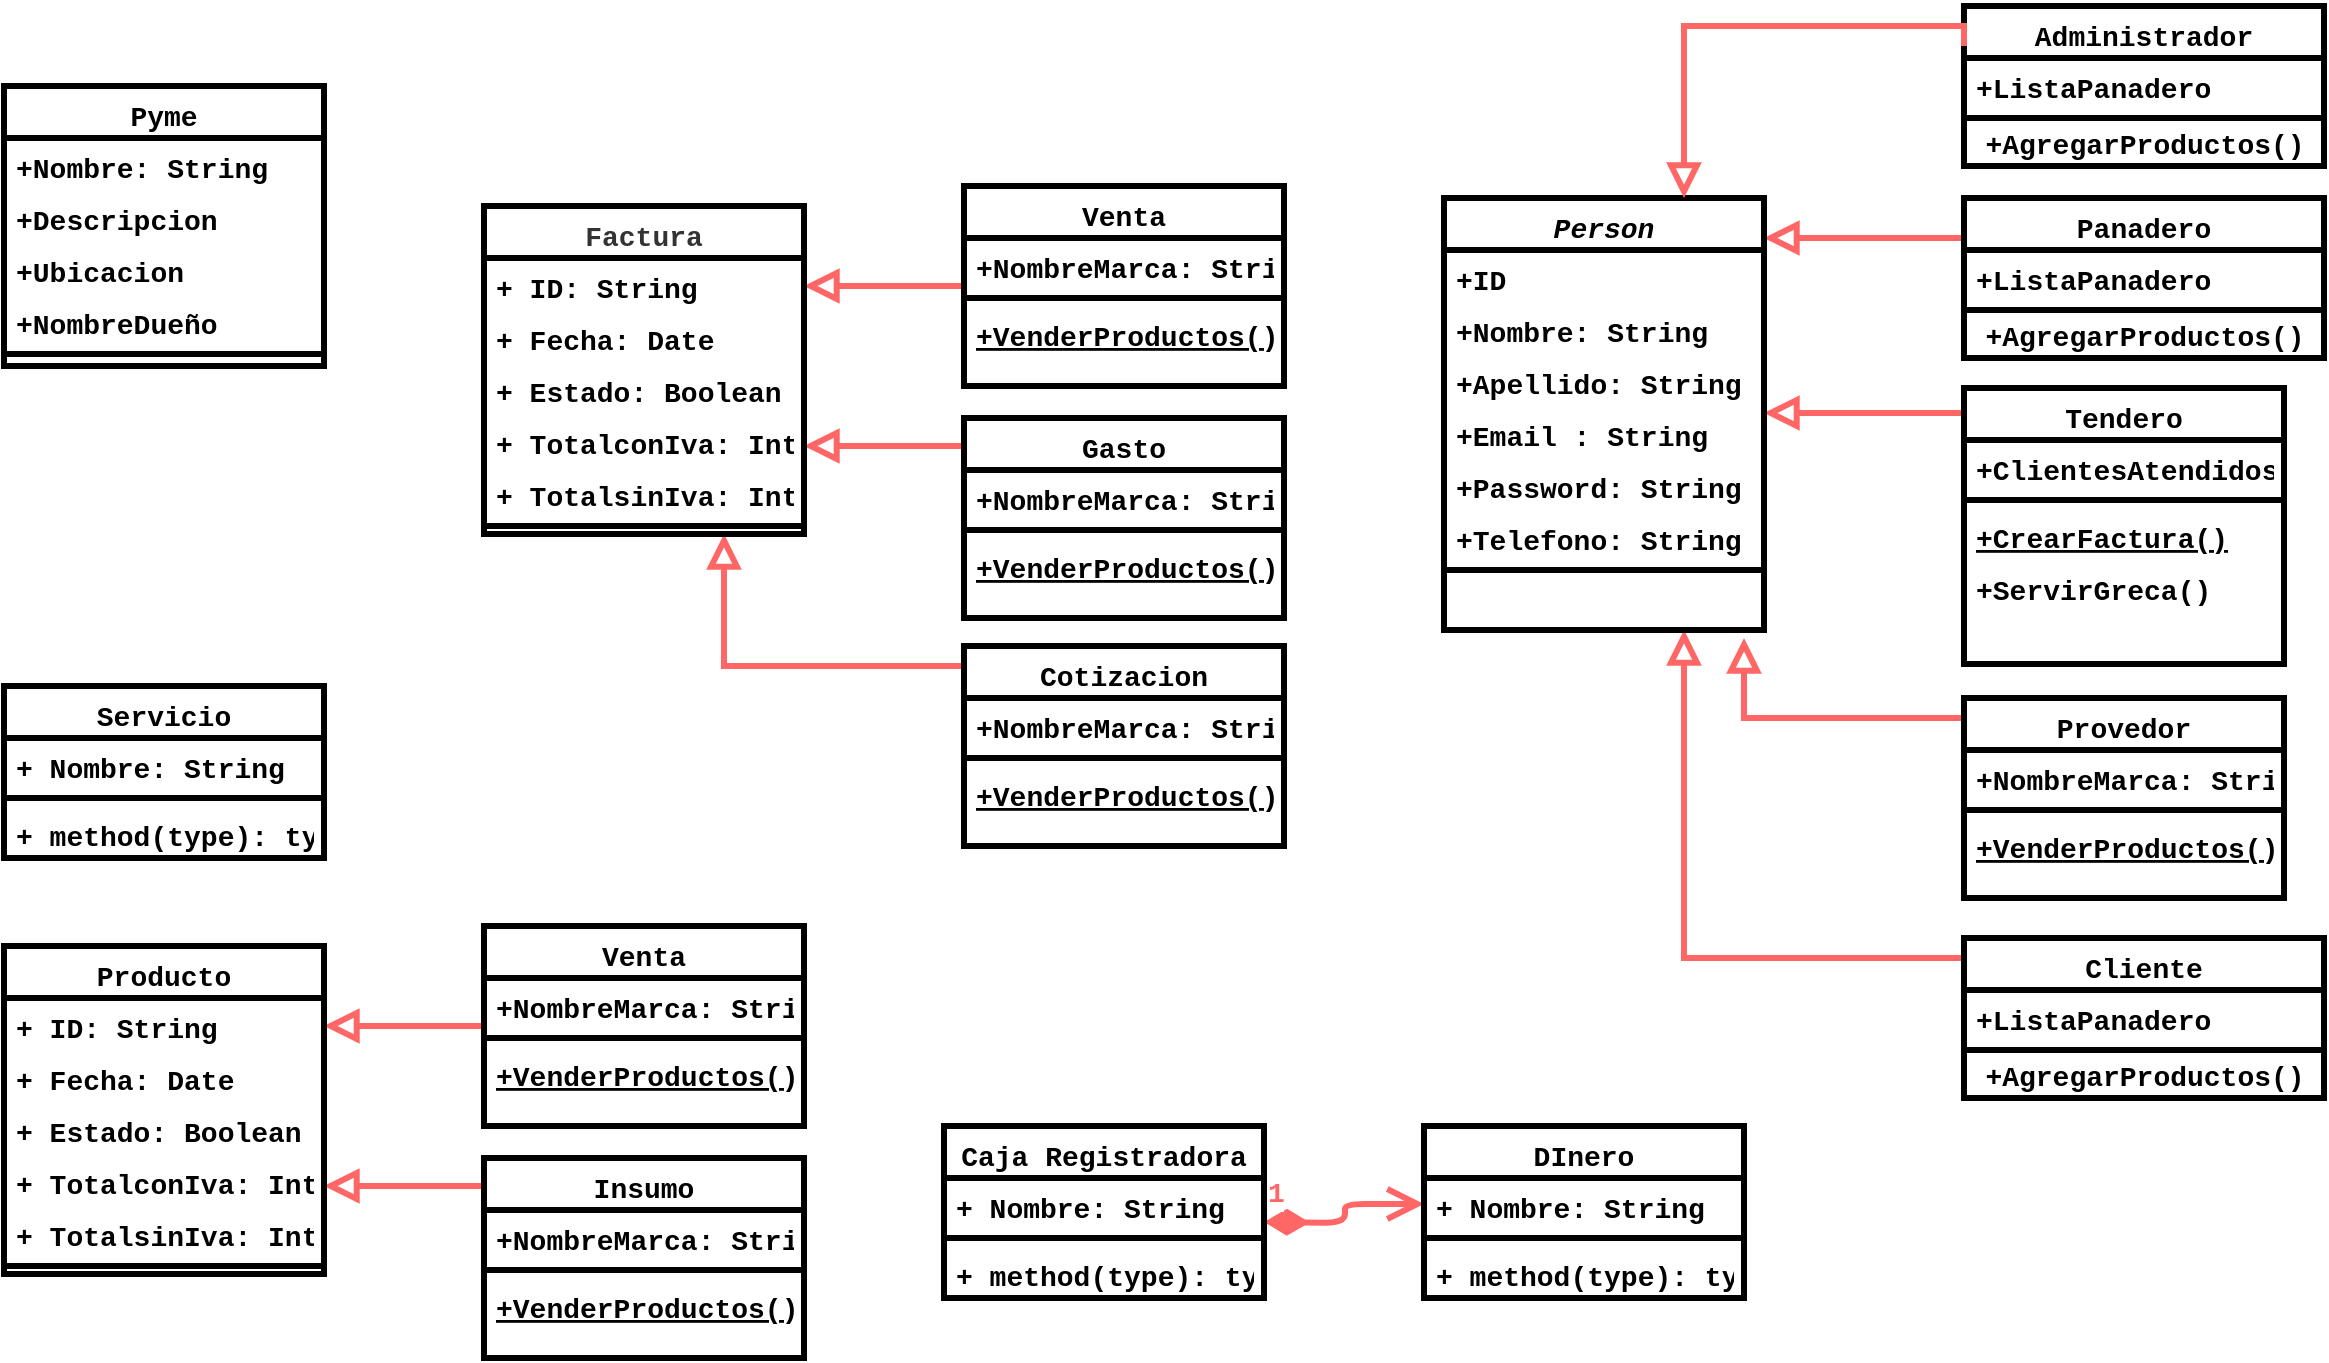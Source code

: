 <mxfile version="13.1.3" type="device" pages="3"><diagram id="C5RBs43oDa-KdzZeNtuy" name="Clases"><mxGraphModel dx="1024" dy="540" grid="1" gridSize="10" guides="1" tooltips="1" connect="1" arrows="1" fold="1" page="1" pageScale="1" pageWidth="827" pageHeight="1169" math="0" shadow="0"><root><mxCell id="WIyWlLk6GJQsqaUBKTNV-0"/><mxCell id="WIyWlLk6GJQsqaUBKTNV-1" parent="WIyWlLk6GJQsqaUBKTNV-0"/><mxCell id="zkfFHV4jXpPFQw0GAbJ--12" value="" style="endArrow=block;endSize=10;endFill=0;shadow=0;strokeWidth=3;rounded=0;edgeStyle=elbowEdgeStyle;elbow=vertical;exitX=0;exitY=0.5;exitDx=0;exitDy=0;fontStyle=1;fontFamily=Courier New;fontSize=14;fontColor=#FF6666;strokeColor=#FF6666;" parent="WIyWlLk6GJQsqaUBKTNV-1" source="Dnxwb7LKRiPYryy_FhEf-4" edge="1"><mxGeometry width="160" relative="1" as="geometry"><mxPoint x="830" y="376" as="sourcePoint"/><mxPoint x="900" y="346" as="targetPoint"/><Array as="points"><mxPoint x="970" y="386"/><mxPoint x="990" y="366"/><mxPoint x="960" y="336"/><mxPoint x="950" y="356"/><mxPoint x="950" y="356"/><mxPoint x="950" y="356"/><mxPoint x="990" y="386"/><mxPoint x="940" y="349"/><mxPoint x="970" y="336"/><mxPoint x="960" y="336"/></Array></mxGeometry></mxCell><mxCell id="zkfFHV4jXpPFQw0GAbJ--17" value="Pyme" style="swimlane;fontStyle=1;align=center;verticalAlign=top;childLayout=stackLayout;horizontal=1;startSize=26;horizontalStack=0;resizeParent=1;resizeLast=0;collapsible=1;marginBottom=0;rounded=0;shadow=0;strokeWidth=3;fontFamily=Courier New;fontSize=14;" parent="WIyWlLk6GJQsqaUBKTNV-1" vertex="1"><mxGeometry x="30" y="70" width="160" height="140" as="geometry"><mxRectangle x="550" y="140" width="160" height="26" as="alternateBounds"/></mxGeometry></mxCell><mxCell id="zkfFHV4jXpPFQw0GAbJ--18" value="+Nombre: String" style="text;align=left;verticalAlign=top;spacingLeft=4;spacingRight=4;overflow=hidden;rotatable=0;points=[[0,0.5],[1,0.5]];portConstraint=eastwest;strokeWidth=3;fontStyle=1;fontFamily=Courier New;fontSize=14;" parent="zkfFHV4jXpPFQw0GAbJ--17" vertex="1"><mxGeometry y="26" width="160" height="26" as="geometry"/></mxCell><mxCell id="zkfFHV4jXpPFQw0GAbJ--19" value="+Descripcion" style="text;align=left;verticalAlign=top;spacingLeft=4;spacingRight=4;overflow=hidden;rotatable=0;points=[[0,0.5],[1,0.5]];portConstraint=eastwest;rounded=0;shadow=0;html=0;strokeWidth=3;fontStyle=1;fontFamily=Courier New;fontSize=14;" parent="zkfFHV4jXpPFQw0GAbJ--17" vertex="1"><mxGeometry y="52" width="160" height="26" as="geometry"/></mxCell><mxCell id="Dnxwb7LKRiPYryy_FhEf-82" value="+Ubicacion" style="text;align=left;verticalAlign=top;spacingLeft=4;spacingRight=4;overflow=hidden;rotatable=0;points=[[0,0.5],[1,0.5]];portConstraint=eastwest;rounded=0;shadow=0;html=0;strokeWidth=3;fontStyle=1;fontFamily=Courier New;fontSize=14;" parent="zkfFHV4jXpPFQw0GAbJ--17" vertex="1"><mxGeometry y="78" width="160" height="26" as="geometry"/></mxCell><mxCell id="zkfFHV4jXpPFQw0GAbJ--20" value="+NombreDueño" style="text;align=left;verticalAlign=top;spacingLeft=4;spacingRight=4;overflow=hidden;rotatable=0;points=[[0,0.5],[1,0.5]];portConstraint=eastwest;rounded=0;shadow=0;html=0;strokeWidth=3;fontStyle=1;fontFamily=Courier New;fontSize=14;" parent="zkfFHV4jXpPFQw0GAbJ--17" vertex="1"><mxGeometry y="104" width="160" height="26" as="geometry"/></mxCell><mxCell id="zkfFHV4jXpPFQw0GAbJ--23" value="" style="line;html=1;strokeWidth=3;align=left;verticalAlign=middle;spacingTop=-1;spacingLeft=3;spacingRight=3;rotatable=0;labelPosition=right;points=[];portConstraint=eastwest;fontStyle=1;fontFamily=Courier New;fontSize=14;" parent="zkfFHV4jXpPFQw0GAbJ--17" vertex="1"><mxGeometry y="130" width="160" height="8" as="geometry"/></mxCell><mxCell id="Dnxwb7LKRiPYryy_FhEf-26" value="" style="endArrow=block;endSize=10;endFill=0;shadow=0;strokeWidth=3;rounded=0;edgeStyle=elbowEdgeStyle;elbow=vertical;exitX=0;exitY=0.923;exitDx=0;exitDy=0;exitPerimeter=0;fontStyle=1;fontFamily=Courier New;fontSize=14;fontColor=#FF6666;strokeColor=#FF6666;" parent="WIyWlLk6GJQsqaUBKTNV-1" source="Dnxwb7LKRiPYryy_FhEf-28" target="Dnxwb7LKRiPYryy_FhEf-14" edge="1"><mxGeometry width="160" relative="1" as="geometry"><mxPoint x="520" y="170" as="sourcePoint"/><mxPoint x="450" y="170" as="targetPoint"/><Array as="points"><mxPoint x="480" y="170"/></Array></mxGeometry></mxCell><mxCell id="Dnxwb7LKRiPYryy_FhEf-38" value="" style="endArrow=block;endSize=10;endFill=0;shadow=0;strokeWidth=3;rounded=0;edgeStyle=elbowEdgeStyle;elbow=vertical;fontStyle=1;fontFamily=Courier New;fontSize=14;fontColor=#FF6666;strokeColor=#FF6666;" parent="WIyWlLk6GJQsqaUBKTNV-1" edge="1"><mxGeometry width="160" relative="1" as="geometry"><mxPoint x="1010" y="146" as="sourcePoint"/><mxPoint x="910" y="146" as="targetPoint"/><Array as="points"><mxPoint x="960" y="146"/></Array></mxGeometry></mxCell><mxCell id="Dnxwb7LKRiPYryy_FhEf-39" value="" style="endArrow=block;endSize=10;endFill=0;shadow=0;strokeWidth=3;rounded=0;edgeStyle=elbowEdgeStyle;elbow=vertical;fontStyle=1;fontFamily=Courier New;fontSize=14;fontColor=#FF6666;strokeColor=#FF6666;" parent="WIyWlLk6GJQsqaUBKTNV-1" edge="1"><mxGeometry width="160" relative="1" as="geometry"><mxPoint x="1010" y="233.5" as="sourcePoint"/><mxPoint x="910" y="233.5" as="targetPoint"/><Array as="points"><mxPoint x="960" y="233.5"/></Array></mxGeometry></mxCell><mxCell id="Dnxwb7LKRiPYryy_FhEf-44" value="" style="endArrow=block;endSize=10;endFill=0;shadow=0;strokeWidth=3;rounded=0;edgeStyle=elbowEdgeStyle;elbow=vertical;exitX=0;exitY=0.5;exitDx=0;exitDy=0;entryX=0.75;entryY=1;entryDx=0;entryDy=0;fontStyle=1;fontFamily=Courier New;fontSize=14;fontColor=#FF6666;strokeColor=#FF6666;" parent="WIyWlLk6GJQsqaUBKTNV-1" target="zkfFHV4jXpPFQw0GAbJ--0" edge="1"><mxGeometry width="160" relative="1" as="geometry"><mxPoint x="1010" y="532.01" as="sourcePoint"/><mxPoint x="914.8" y="376" as="targetPoint"/><Array as="points"><mxPoint x="970" y="506"/><mxPoint x="960" y="496"/><mxPoint x="990" y="483.01"/><mxPoint x="960" y="453.01"/><mxPoint x="950" y="473.01"/><mxPoint x="950" y="473.01"/><mxPoint x="950" y="473.01"/><mxPoint x="990" y="503.01"/><mxPoint x="940" y="466.01"/><mxPoint x="970" y="453.01"/><mxPoint x="960" y="453.01"/></Array></mxGeometry></mxCell><mxCell id="Dnxwb7LKRiPYryy_FhEf-45" value="" style="endArrow=block;endSize=10;endFill=0;shadow=0;strokeWidth=3;rounded=0;edgeStyle=elbowEdgeStyle;elbow=vertical;exitX=0;exitY=0.923;exitDx=0;exitDy=0;exitPerimeter=0;fontStyle=1;fontFamily=Courier New;fontSize=14;fontColor=#FF6666;strokeColor=#FF6666;" parent="WIyWlLk6GJQsqaUBKTNV-1" edge="1"><mxGeometry width="160" relative="1" as="geometry"><mxPoint x="510" y="249.998" as="sourcePoint"/><mxPoint x="430" y="250" as="targetPoint"/><Array as="points"><mxPoint x="480" y="250"/></Array></mxGeometry></mxCell><mxCell id="Dnxwb7LKRiPYryy_FhEf-46" value="" style="endArrow=block;endSize=10;endFill=0;shadow=0;strokeWidth=3;rounded=0;edgeStyle=elbowEdgeStyle;elbow=vertical;exitX=0;exitY=0.923;exitDx=0;exitDy=0;exitPerimeter=0;entryX=0.75;entryY=1;entryDx=0;entryDy=0;fontStyle=1;fontFamily=Courier New;fontSize=14;fontColor=#FF6666;strokeColor=#FF6666;" parent="WIyWlLk6GJQsqaUBKTNV-1" target="Dnxwb7LKRiPYryy_FhEf-13" edge="1"><mxGeometry width="160" relative="1" as="geometry"><mxPoint x="510" y="359.998" as="sourcePoint"/><mxPoint x="430" y="360" as="targetPoint"/><Array as="points"><mxPoint x="480" y="360"/></Array></mxGeometry></mxCell><mxCell id="Dnxwb7LKRiPYryy_FhEf-47" value="" style="endArrow=block;endSize=10;endFill=0;shadow=0;strokeWidth=3;rounded=0;edgeStyle=elbowEdgeStyle;elbow=vertical;exitX=0;exitY=0.923;exitDx=0;exitDy=0;exitPerimeter=0;fontStyle=1;fontFamily=Courier New;fontSize=14;fontColor=#FF6666;strokeColor=#FF6666;" parent="WIyWlLk6GJQsqaUBKTNV-1" source="Dnxwb7LKRiPYryy_FhEf-56" target="Dnxwb7LKRiPYryy_FhEf-49" edge="1"><mxGeometry width="160" relative="1" as="geometry"><mxPoint x="280" y="540" as="sourcePoint"/><mxPoint x="210" y="540" as="targetPoint"/><Array as="points"><mxPoint x="240" y="540"/></Array></mxGeometry></mxCell><mxCell id="Dnxwb7LKRiPYryy_FhEf-63" value="" style="endArrow=block;endSize=10;endFill=0;shadow=0;strokeWidth=3;rounded=0;edgeStyle=elbowEdgeStyle;elbow=vertical;exitX=0;exitY=0.923;exitDx=0;exitDy=0;exitPerimeter=0;fontStyle=1;fontFamily=Courier New;fontSize=14;fontColor=#FF6666;strokeColor=#FF6666;" parent="WIyWlLk6GJQsqaUBKTNV-1" edge="1"><mxGeometry width="160" relative="1" as="geometry"><mxPoint x="270" y="619.998" as="sourcePoint"/><mxPoint x="190" y="620" as="targetPoint"/><Array as="points"><mxPoint x="240" y="620"/></Array></mxGeometry></mxCell><mxCell id="Dnxwb7LKRiPYryy_FhEf-81" value="1" style="endArrow=open;html=1;endSize=12;startArrow=diamondThin;startSize=14;startFill=1;edgeStyle=orthogonalEdgeStyle;align=left;verticalAlign=bottom;fontColor=#FF6666;entryX=0;entryY=0.5;entryDx=0;entryDy=0;strokeWidth=3;fontStyle=1;fontFamily=Courier New;fontSize=14;strokeColor=#FF6666;" parent="WIyWlLk6GJQsqaUBKTNV-1" target="Dnxwb7LKRiPYryy_FhEf-78" edge="1"><mxGeometry x="-1" y="3" relative="1" as="geometry"><mxPoint x="660" y="637.97" as="sourcePoint"/><mxPoint x="760" y="627.97" as="targetPoint"/></mxGeometry></mxCell><mxCell id="Dnxwb7LKRiPYryy_FhEf-69" value="Servicio" style="swimlane;fontStyle=1;align=center;verticalAlign=top;childLayout=stackLayout;horizontal=1;startSize=26;horizontalStack=0;resizeParent=1;resizeParentMax=0;resizeLast=0;collapsible=1;marginBottom=0;fontColor=#000000;strokeWidth=3;fontFamily=Courier New;fontSize=14;" parent="WIyWlLk6GJQsqaUBKTNV-1" vertex="1"><mxGeometry x="30" y="370" width="160" height="86" as="geometry"><mxRectangle x="320" y="410" width="80" height="26" as="alternateBounds"/></mxGeometry></mxCell><mxCell id="Dnxwb7LKRiPYryy_FhEf-70" value="+ Nombre: String" style="text;strokeColor=none;fillColor=none;align=left;verticalAlign=top;spacingLeft=4;spacingRight=4;overflow=hidden;rotatable=0;points=[[0,0.5],[1,0.5]];portConstraint=eastwest;strokeWidth=3;fontStyle=1;fontFamily=Courier New;fontSize=14;" parent="Dnxwb7LKRiPYryy_FhEf-69" vertex="1"><mxGeometry y="26" width="160" height="26" as="geometry"/></mxCell><mxCell id="Dnxwb7LKRiPYryy_FhEf-71" value="" style="line;strokeWidth=3;fillColor=none;align=left;verticalAlign=middle;spacingTop=-1;spacingLeft=3;spacingRight=3;rotatable=0;labelPosition=right;points=[];portConstraint=eastwest;fontStyle=1;fontFamily=Courier New;fontSize=14;" parent="Dnxwb7LKRiPYryy_FhEf-69" vertex="1"><mxGeometry y="52" width="160" height="8" as="geometry"/></mxCell><mxCell id="Dnxwb7LKRiPYryy_FhEf-72" value="+ method(type): type" style="text;strokeColor=none;fillColor=none;align=left;verticalAlign=top;spacingLeft=4;spacingRight=4;overflow=hidden;rotatable=0;points=[[0,0.5],[1,0.5]];portConstraint=eastwest;strokeWidth=3;fontStyle=1;fontFamily=Courier New;fontSize=14;" parent="Dnxwb7LKRiPYryy_FhEf-69" vertex="1"><mxGeometry y="60" width="160" height="26" as="geometry"/></mxCell><mxCell id="Dnxwb7LKRiPYryy_FhEf-83" value="Administrador&#10;" style="swimlane;fontStyle=1;align=center;verticalAlign=top;childLayout=stackLayout;horizontal=1;startSize=26;horizontalStack=0;resizeParent=1;resizeLast=0;collapsible=1;marginBottom=0;rounded=0;shadow=0;strokeWidth=3;fontFamily=Courier New;fontSize=14;" parent="WIyWlLk6GJQsqaUBKTNV-1" vertex="1"><mxGeometry x="1010" y="30" width="180" height="80" as="geometry"><mxRectangle x="1010" y="30" width="170" height="26" as="alternateBounds"/></mxGeometry></mxCell><mxCell id="Dnxwb7LKRiPYryy_FhEf-84" value="+ListaPanadero" style="text;align=left;verticalAlign=top;spacingLeft=4;spacingRight=4;overflow=hidden;rotatable=0;points=[[0,0.5],[1,0.5]];portConstraint=eastwest;strokeWidth=3;fontStyle=1;fontFamily=Courier New;fontSize=14;" parent="Dnxwb7LKRiPYryy_FhEf-83" vertex="1"><mxGeometry y="26" width="180" height="26" as="geometry"/></mxCell><mxCell id="Dnxwb7LKRiPYryy_FhEf-85" value="" style="line;html=1;strokeWidth=3;align=left;verticalAlign=middle;spacingTop=-1;spacingLeft=3;spacingRight=3;rotatable=0;labelPosition=right;points=[];portConstraint=eastwest;fontStyle=1;fontFamily=Courier New;fontSize=14;" parent="Dnxwb7LKRiPYryy_FhEf-83" vertex="1"><mxGeometry y="52" width="180" height="8" as="geometry"/></mxCell><mxCell id="Dnxwb7LKRiPYryy_FhEf-86" value="+AgregarProductos()" style="text;html=1;align=center;verticalAlign=middle;resizable=0;points=[];autosize=1;fontColor=#000000;strokeWidth=3;fontStyle=1;fontFamily=Courier New;fontSize=14;" parent="Dnxwb7LKRiPYryy_FhEf-83" vertex="1"><mxGeometry y="60" width="180" height="20" as="geometry"/></mxCell><mxCell id="Dnxwb7LKRiPYryy_FhEf-48" value="Producto" style="swimlane;fontStyle=1;align=center;verticalAlign=top;childLayout=stackLayout;horizontal=1;startSize=26;horizontalStack=0;resizeParent=1;resizeParentMax=0;resizeLast=0;collapsible=1;marginBottom=0;fontColor=#000000;strokeWidth=3;fontFamily=Courier New;fontSize=14;" parent="WIyWlLk6GJQsqaUBKTNV-1" vertex="1"><mxGeometry x="30" y="500" width="160" height="164" as="geometry"><mxRectangle x="310" y="520" width="90" height="26" as="alternateBounds"/></mxGeometry></mxCell><mxCell id="Dnxwb7LKRiPYryy_FhEf-49" value="+ ID: String" style="text;strokeColor=none;fillColor=none;align=left;verticalAlign=top;spacingLeft=4;spacingRight=4;overflow=hidden;rotatable=0;points=[[0,0.5],[1,0.5]];portConstraint=eastwest;strokeWidth=3;fontStyle=1;fontFamily=Courier New;fontSize=14;" parent="Dnxwb7LKRiPYryy_FhEf-48" vertex="1"><mxGeometry y="26" width="160" height="26" as="geometry"/></mxCell><mxCell id="Dnxwb7LKRiPYryy_FhEf-50" value="+ Fecha: Date" style="text;strokeColor=none;fillColor=none;align=left;verticalAlign=top;spacingLeft=4;spacingRight=4;overflow=hidden;rotatable=0;points=[[0,0.5],[1,0.5]];portConstraint=eastwest;strokeWidth=3;fontStyle=1;fontFamily=Courier New;fontSize=14;" parent="Dnxwb7LKRiPYryy_FhEf-48" vertex="1"><mxGeometry y="52" width="160" height="26" as="geometry"/></mxCell><mxCell id="Dnxwb7LKRiPYryy_FhEf-51" value="+ Estado: Boolean" style="text;strokeColor=none;fillColor=none;align=left;verticalAlign=top;spacingLeft=4;spacingRight=4;overflow=hidden;rotatable=0;points=[[0,0.5],[1,0.5]];portConstraint=eastwest;strokeWidth=3;fontStyle=1;fontFamily=Courier New;fontSize=14;" parent="Dnxwb7LKRiPYryy_FhEf-48" vertex="1"><mxGeometry y="78" width="160" height="26" as="geometry"/></mxCell><mxCell id="Dnxwb7LKRiPYryy_FhEf-52" value="+ TotalconIva: Int" style="text;strokeColor=none;fillColor=none;align=left;verticalAlign=top;spacingLeft=4;spacingRight=4;overflow=hidden;rotatable=0;points=[[0,0.5],[1,0.5]];portConstraint=eastwest;strokeWidth=3;fontStyle=1;fontFamily=Courier New;fontSize=14;" parent="Dnxwb7LKRiPYryy_FhEf-48" vertex="1"><mxGeometry y="104" width="160" height="26" as="geometry"/></mxCell><mxCell id="Dnxwb7LKRiPYryy_FhEf-53" value="+ TotalsinIva: Int" style="text;strokeColor=none;fillColor=none;align=left;verticalAlign=top;spacingLeft=4;spacingRight=4;overflow=hidden;rotatable=0;points=[[0,0.5],[1,0.5]];portConstraint=eastwest;strokeWidth=3;fontStyle=1;fontFamily=Courier New;fontSize=14;" parent="Dnxwb7LKRiPYryy_FhEf-48" vertex="1"><mxGeometry y="130" width="160" height="26" as="geometry"/></mxCell><mxCell id="Dnxwb7LKRiPYryy_FhEf-54" value="" style="line;strokeWidth=3;fillColor=none;align=left;verticalAlign=middle;spacingTop=-1;spacingLeft=3;spacingRight=3;rotatable=0;labelPosition=right;points=[];portConstraint=eastwest;fontStyle=1;fontFamily=Courier New;fontSize=14;" parent="Dnxwb7LKRiPYryy_FhEf-48" vertex="1"><mxGeometry y="156" width="160" height="8" as="geometry"/></mxCell><mxCell id="Dnxwb7LKRiPYryy_FhEf-55" value="Venta" style="swimlane;fontStyle=1;align=center;verticalAlign=top;childLayout=stackLayout;horizontal=1;startSize=26;horizontalStack=0;resizeParent=1;resizeLast=0;collapsible=1;marginBottom=0;rounded=0;shadow=0;strokeWidth=3;fontFamily=Courier New;fontSize=14;" parent="WIyWlLk6GJQsqaUBKTNV-1" vertex="1"><mxGeometry x="270" y="490" width="160" height="100" as="geometry"><mxRectangle x="270" y="490" width="160" height="26" as="alternateBounds"/></mxGeometry></mxCell><mxCell id="Dnxwb7LKRiPYryy_FhEf-56" value="+NombreMarca: String" style="text;align=left;verticalAlign=top;spacingLeft=4;spacingRight=4;overflow=hidden;rotatable=0;points=[[0,0.5],[1,0.5]];portConstraint=eastwest;strokeWidth=3;fontStyle=1;fontFamily=Courier New;fontSize=14;" parent="Dnxwb7LKRiPYryy_FhEf-55" vertex="1"><mxGeometry y="26" width="160" height="26" as="geometry"/></mxCell><mxCell id="Dnxwb7LKRiPYryy_FhEf-57" value="" style="line;html=1;strokeWidth=3;align=left;verticalAlign=middle;spacingTop=-1;spacingLeft=3;spacingRight=3;rotatable=0;labelPosition=right;points=[];portConstraint=eastwest;fontStyle=1;fontFamily=Courier New;fontSize=14;" parent="Dnxwb7LKRiPYryy_FhEf-55" vertex="1"><mxGeometry y="52" width="160" height="8" as="geometry"/></mxCell><mxCell id="Dnxwb7LKRiPYryy_FhEf-58" value="+VenderProductos()" style="text;align=left;verticalAlign=top;spacingLeft=4;spacingRight=4;overflow=hidden;rotatable=0;points=[[0,0.5],[1,0.5]];portConstraint=eastwest;fontStyle=5;strokeWidth=3;fontFamily=Courier New;fontSize=14;" parent="Dnxwb7LKRiPYryy_FhEf-55" vertex="1"><mxGeometry y="60" width="160" height="26" as="geometry"/></mxCell><mxCell id="Dnxwb7LKRiPYryy_FhEf-59" value="Insumo" style="swimlane;fontStyle=1;align=center;verticalAlign=top;childLayout=stackLayout;horizontal=1;startSize=26;horizontalStack=0;resizeParent=1;resizeLast=0;collapsible=1;marginBottom=0;rounded=0;shadow=0;strokeWidth=3;fontFamily=Courier New;fontSize=14;" parent="WIyWlLk6GJQsqaUBKTNV-1" vertex="1"><mxGeometry x="270" y="606" width="160" height="100" as="geometry"><mxRectangle x="270" y="606" width="160" height="26" as="alternateBounds"/></mxGeometry></mxCell><mxCell id="Dnxwb7LKRiPYryy_FhEf-60" value="+NombreMarca: String" style="text;align=left;verticalAlign=top;spacingLeft=4;spacingRight=4;overflow=hidden;rotatable=0;points=[[0,0.5],[1,0.5]];portConstraint=eastwest;strokeWidth=3;fontStyle=1;fontFamily=Courier New;fontSize=14;" parent="Dnxwb7LKRiPYryy_FhEf-59" vertex="1"><mxGeometry y="26" width="160" height="26" as="geometry"/></mxCell><mxCell id="Dnxwb7LKRiPYryy_FhEf-61" value="" style="line;html=1;strokeWidth=3;align=left;verticalAlign=middle;spacingTop=-1;spacingLeft=3;spacingRight=3;rotatable=0;labelPosition=right;points=[];portConstraint=eastwest;fontStyle=1;fontFamily=Courier New;fontSize=14;" parent="Dnxwb7LKRiPYryy_FhEf-59" vertex="1"><mxGeometry y="52" width="160" height="8" as="geometry"/></mxCell><mxCell id="Dnxwb7LKRiPYryy_FhEf-62" value="+VenderProductos()" style="text;align=left;verticalAlign=top;spacingLeft=4;spacingRight=4;overflow=hidden;rotatable=0;points=[[0,0.5],[1,0.5]];portConstraint=eastwest;fontStyle=5;strokeWidth=3;fontFamily=Courier New;fontSize=14;" parent="Dnxwb7LKRiPYryy_FhEf-59" vertex="1"><mxGeometry y="60" width="160" height="26" as="geometry"/></mxCell><mxCell id="Dnxwb7LKRiPYryy_FhEf-13" value="Factura" style="swimlane;fontStyle=1;align=center;verticalAlign=top;childLayout=stackLayout;horizontal=1;startSize=26;horizontalStack=0;resizeParent=1;resizeParentMax=0;resizeLast=0;collapsible=1;marginBottom=0;fontColor=#333333;strokeWidth=3;fontFamily=Courier New;fontSize=14;" parent="WIyWlLk6GJQsqaUBKTNV-1" vertex="1"><mxGeometry x="270" y="130" width="160" height="164" as="geometry"/></mxCell><mxCell id="Dnxwb7LKRiPYryy_FhEf-14" value="+ ID: String" style="text;strokeColor=none;fillColor=none;align=left;verticalAlign=top;spacingLeft=4;spacingRight=4;overflow=hidden;rotatable=0;points=[[0,0.5],[1,0.5]];portConstraint=eastwest;strokeWidth=3;fontStyle=1;fontFamily=Courier New;fontSize=14;" parent="Dnxwb7LKRiPYryy_FhEf-13" vertex="1"><mxGeometry y="26" width="160" height="26" as="geometry"/></mxCell><mxCell id="Dnxwb7LKRiPYryy_FhEf-17" value="+ Fecha: Date" style="text;strokeColor=none;fillColor=none;align=left;verticalAlign=top;spacingLeft=4;spacingRight=4;overflow=hidden;rotatable=0;points=[[0,0.5],[1,0.5]];portConstraint=eastwest;strokeWidth=3;fontStyle=1;fontFamily=Courier New;fontSize=14;" parent="Dnxwb7LKRiPYryy_FhEf-13" vertex="1"><mxGeometry y="52" width="160" height="26" as="geometry"/></mxCell><mxCell id="Dnxwb7LKRiPYryy_FhEf-18" value="+ Estado: Boolean" style="text;strokeColor=none;fillColor=none;align=left;verticalAlign=top;spacingLeft=4;spacingRight=4;overflow=hidden;rotatable=0;points=[[0,0.5],[1,0.5]];portConstraint=eastwest;strokeWidth=3;fontStyle=1;fontFamily=Courier New;fontSize=14;" parent="Dnxwb7LKRiPYryy_FhEf-13" vertex="1"><mxGeometry y="78" width="160" height="26" as="geometry"/></mxCell><mxCell id="Dnxwb7LKRiPYryy_FhEf-19" value="+ TotalconIva: Int" style="text;strokeColor=none;fillColor=none;align=left;verticalAlign=top;spacingLeft=4;spacingRight=4;overflow=hidden;rotatable=0;points=[[0,0.5],[1,0.5]];portConstraint=eastwest;strokeWidth=3;fontStyle=1;fontFamily=Courier New;fontSize=14;" parent="Dnxwb7LKRiPYryy_FhEf-13" vertex="1"><mxGeometry y="104" width="160" height="26" as="geometry"/></mxCell><mxCell id="Dnxwb7LKRiPYryy_FhEf-20" value="+ TotalsinIva: Int" style="text;strokeColor=none;fillColor=none;align=left;verticalAlign=top;spacingLeft=4;spacingRight=4;overflow=hidden;rotatable=0;points=[[0,0.5],[1,0.5]];portConstraint=eastwest;strokeWidth=3;fontStyle=1;fontFamily=Courier New;fontSize=14;" parent="Dnxwb7LKRiPYryy_FhEf-13" vertex="1"><mxGeometry y="130" width="160" height="26" as="geometry"/></mxCell><mxCell id="Dnxwb7LKRiPYryy_FhEf-15" value="" style="line;strokeWidth=3;fillColor=none;align=left;verticalAlign=middle;spacingTop=-1;spacingLeft=3;spacingRight=3;rotatable=0;labelPosition=right;points=[];portConstraint=eastwest;fontStyle=1;fontFamily=Courier New;fontSize=14;" parent="Dnxwb7LKRiPYryy_FhEf-13" vertex="1"><mxGeometry y="156" width="160" height="8" as="geometry"/></mxCell><mxCell id="Dnxwb7LKRiPYryy_FhEf-27" value="Venta" style="swimlane;fontStyle=1;align=center;verticalAlign=top;childLayout=stackLayout;horizontal=1;startSize=26;horizontalStack=0;resizeParent=1;resizeLast=0;collapsible=1;marginBottom=0;rounded=0;shadow=0;strokeWidth=3;fontFamily=Courier New;fontSize=14;" parent="WIyWlLk6GJQsqaUBKTNV-1" vertex="1"><mxGeometry x="510" y="120" width="160" height="100" as="geometry"><mxRectangle x="510" y="120" width="160" height="26" as="alternateBounds"/></mxGeometry></mxCell><mxCell id="Dnxwb7LKRiPYryy_FhEf-28" value="+NombreMarca: String" style="text;align=left;verticalAlign=top;spacingLeft=4;spacingRight=4;overflow=hidden;rotatable=0;points=[[0,0.5],[1,0.5]];portConstraint=eastwest;strokeWidth=3;fontStyle=1;fontFamily=Courier New;fontSize=14;" parent="Dnxwb7LKRiPYryy_FhEf-27" vertex="1"><mxGeometry y="26" width="160" height="26" as="geometry"/></mxCell><mxCell id="Dnxwb7LKRiPYryy_FhEf-29" value="" style="line;html=1;strokeWidth=3;align=left;verticalAlign=middle;spacingTop=-1;spacingLeft=3;spacingRight=3;rotatable=0;labelPosition=right;points=[];portConstraint=eastwest;fontStyle=1;fontFamily=Courier New;fontSize=14;" parent="Dnxwb7LKRiPYryy_FhEf-27" vertex="1"><mxGeometry y="52" width="160" height="8" as="geometry"/></mxCell><mxCell id="Dnxwb7LKRiPYryy_FhEf-30" value="+VenderProductos()" style="text;align=left;verticalAlign=top;spacingLeft=4;spacingRight=4;overflow=hidden;rotatable=0;points=[[0,0.5],[1,0.5]];portConstraint=eastwest;fontStyle=5;strokeWidth=3;fontFamily=Courier New;fontSize=14;" parent="Dnxwb7LKRiPYryy_FhEf-27" vertex="1"><mxGeometry y="60" width="160" height="26" as="geometry"/></mxCell><mxCell id="Dnxwb7LKRiPYryy_FhEf-22" value="Gasto" style="swimlane;fontStyle=1;align=center;verticalAlign=top;childLayout=stackLayout;horizontal=1;startSize=26;horizontalStack=0;resizeParent=1;resizeLast=0;collapsible=1;marginBottom=0;rounded=0;shadow=0;strokeWidth=3;fontFamily=Courier New;fontSize=14;" parent="WIyWlLk6GJQsqaUBKTNV-1" vertex="1"><mxGeometry x="510" y="236" width="160" height="100" as="geometry"><mxRectangle x="510" y="236" width="160" height="26" as="alternateBounds"/></mxGeometry></mxCell><mxCell id="Dnxwb7LKRiPYryy_FhEf-23" value="+NombreMarca: String" style="text;align=left;verticalAlign=top;spacingLeft=4;spacingRight=4;overflow=hidden;rotatable=0;points=[[0,0.5],[1,0.5]];portConstraint=eastwest;strokeWidth=3;fontStyle=1;fontFamily=Courier New;fontSize=14;" parent="Dnxwb7LKRiPYryy_FhEf-22" vertex="1"><mxGeometry y="26" width="160" height="26" as="geometry"/></mxCell><mxCell id="Dnxwb7LKRiPYryy_FhEf-24" value="" style="line;html=1;strokeWidth=3;align=left;verticalAlign=middle;spacingTop=-1;spacingLeft=3;spacingRight=3;rotatable=0;labelPosition=right;points=[];portConstraint=eastwest;fontStyle=1;fontFamily=Courier New;fontSize=14;" parent="Dnxwb7LKRiPYryy_FhEf-22" vertex="1"><mxGeometry y="52" width="160" height="8" as="geometry"/></mxCell><mxCell id="Dnxwb7LKRiPYryy_FhEf-25" value="+VenderProductos()" style="text;align=left;verticalAlign=top;spacingLeft=4;spacingRight=4;overflow=hidden;rotatable=0;points=[[0,0.5],[1,0.5]];portConstraint=eastwest;fontStyle=5;strokeWidth=3;fontFamily=Courier New;fontSize=14;" parent="Dnxwb7LKRiPYryy_FhEf-22" vertex="1"><mxGeometry y="60" width="160" height="26" as="geometry"/></mxCell><mxCell id="Dnxwb7LKRiPYryy_FhEf-33" value="Cotizacion" style="swimlane;fontStyle=1;align=center;verticalAlign=top;childLayout=stackLayout;horizontal=1;startSize=26;horizontalStack=0;resizeParent=1;resizeLast=0;collapsible=1;marginBottom=0;rounded=0;shadow=0;strokeWidth=3;fontFamily=Courier New;fontSize=14;" parent="WIyWlLk6GJQsqaUBKTNV-1" vertex="1"><mxGeometry x="510" y="350" width="160" height="100" as="geometry"><mxRectangle x="510" y="350" width="160" height="26" as="alternateBounds"/></mxGeometry></mxCell><mxCell id="Dnxwb7LKRiPYryy_FhEf-34" value="+NombreMarca: String" style="text;align=left;verticalAlign=top;spacingLeft=4;spacingRight=4;overflow=hidden;rotatable=0;points=[[0,0.5],[1,0.5]];portConstraint=eastwest;strokeWidth=3;fontStyle=1;fontFamily=Courier New;fontSize=14;" parent="Dnxwb7LKRiPYryy_FhEf-33" vertex="1"><mxGeometry y="26" width="160" height="26" as="geometry"/></mxCell><mxCell id="Dnxwb7LKRiPYryy_FhEf-35" value="" style="line;html=1;strokeWidth=3;align=left;verticalAlign=middle;spacingTop=-1;spacingLeft=3;spacingRight=3;rotatable=0;labelPosition=right;points=[];portConstraint=eastwest;fontStyle=1;fontFamily=Courier New;fontSize=14;" parent="Dnxwb7LKRiPYryy_FhEf-33" vertex="1"><mxGeometry y="52" width="160" height="8" as="geometry"/></mxCell><mxCell id="Dnxwb7LKRiPYryy_FhEf-36" value="+VenderProductos()" style="text;align=left;verticalAlign=top;spacingLeft=4;spacingRight=4;overflow=hidden;rotatable=0;points=[[0,0.5],[1,0.5]];portConstraint=eastwest;fontStyle=5;strokeWidth=3;fontFamily=Courier New;fontSize=14;" parent="Dnxwb7LKRiPYryy_FhEf-33" vertex="1"><mxGeometry y="60" width="160" height="26" as="geometry"/></mxCell><mxCell id="zkfFHV4jXpPFQw0GAbJ--0" value="Person" style="swimlane;fontStyle=3;align=center;verticalAlign=top;childLayout=stackLayout;horizontal=1;startSize=26;horizontalStack=0;resizeParent=1;resizeLast=0;collapsible=1;marginBottom=0;rounded=0;shadow=0;strokeWidth=3;fontFamily=Courier New;fontSize=14;" parent="WIyWlLk6GJQsqaUBKTNV-1" vertex="1"><mxGeometry x="750" y="126" width="160" height="216" as="geometry"><mxRectangle x="230" y="140" width="160" height="26" as="alternateBounds"/></mxGeometry></mxCell><mxCell id="zkfFHV4jXpPFQw0GAbJ--1" value="+ID" style="text;align=left;verticalAlign=top;spacingLeft=4;spacingRight=4;overflow=hidden;rotatable=0;points=[[0,0.5],[1,0.5]];portConstraint=eastwest;fontColor=#000000;strokeWidth=3;fontStyle=1;fontFamily=Courier New;fontSize=14;" parent="zkfFHV4jXpPFQw0GAbJ--0" vertex="1"><mxGeometry y="26" width="160" height="26" as="geometry"/></mxCell><mxCell id="Dnxwb7LKRiPYryy_FhEf-0" value="+Nombre: String" style="text;align=left;verticalAlign=top;spacingLeft=4;spacingRight=4;overflow=hidden;rotatable=0;points=[[0,0.5],[1,0.5]];portConstraint=eastwest;fontColor=#000000;strokeWidth=3;fontStyle=1;fontFamily=Courier New;fontSize=14;" parent="zkfFHV4jXpPFQw0GAbJ--0" vertex="1"><mxGeometry y="52" width="160" height="26" as="geometry"/></mxCell><mxCell id="zkfFHV4jXpPFQw0GAbJ--2" value="+Apellido: String" style="text;align=left;verticalAlign=top;spacingLeft=4;spacingRight=4;overflow=hidden;rotatable=0;points=[[0,0.5],[1,0.5]];portConstraint=eastwest;rounded=0;shadow=0;html=0;strokeWidth=3;fontStyle=1;fontFamily=Courier New;fontSize=14;" parent="zkfFHV4jXpPFQw0GAbJ--0" vertex="1"><mxGeometry y="78" width="160" height="26" as="geometry"/></mxCell><mxCell id="Dnxwb7LKRiPYryy_FhEf-1" value="+Email : String" style="text;align=left;verticalAlign=top;spacingLeft=4;spacingRight=4;overflow=hidden;rotatable=0;points=[[0,0.5],[1,0.5]];portConstraint=eastwest;rounded=0;shadow=0;html=0;strokeWidth=3;fontStyle=1;fontFamily=Courier New;fontSize=14;" parent="zkfFHV4jXpPFQw0GAbJ--0" vertex="1"><mxGeometry y="104" width="160" height="26" as="geometry"/></mxCell><mxCell id="Dnxwb7LKRiPYryy_FhEf-2" value="+Password: String" style="text;align=left;verticalAlign=top;spacingLeft=4;spacingRight=4;overflow=hidden;rotatable=0;points=[[0,0.5],[1,0.5]];portConstraint=eastwest;rounded=0;shadow=0;html=0;strokeWidth=3;fontStyle=1;fontFamily=Courier New;fontSize=14;" parent="zkfFHV4jXpPFQw0GAbJ--0" vertex="1"><mxGeometry y="130" width="160" height="26" as="geometry"/></mxCell><mxCell id="zkfFHV4jXpPFQw0GAbJ--3" value="+Telefono: String" style="text;align=left;verticalAlign=top;spacingLeft=4;spacingRight=4;overflow=hidden;rotatable=0;points=[[0,0.5],[1,0.5]];portConstraint=eastwest;rounded=0;shadow=0;html=0;strokeWidth=3;fontStyle=1;fontFamily=Courier New;fontSize=14;" parent="zkfFHV4jXpPFQw0GAbJ--0" vertex="1"><mxGeometry y="156" width="160" height="26" as="geometry"/></mxCell><mxCell id="zkfFHV4jXpPFQw0GAbJ--4" value="" style="line;html=1;strokeWidth=3;align=left;verticalAlign=middle;spacingTop=-1;spacingLeft=3;spacingRight=3;rotatable=0;labelPosition=right;points=[];portConstraint=eastwest;fontStyle=1;fontFamily=Courier New;fontSize=14;" parent="zkfFHV4jXpPFQw0GAbJ--0" vertex="1"><mxGeometry y="182" width="160" height="8" as="geometry"/></mxCell><mxCell id="zkfFHV4jXpPFQw0GAbJ--13" value="Panadero" style="swimlane;fontStyle=1;align=center;verticalAlign=top;childLayout=stackLayout;horizontal=1;startSize=26;horizontalStack=0;resizeParent=1;resizeLast=0;collapsible=1;marginBottom=0;rounded=0;shadow=0;strokeWidth=3;fontFamily=Courier New;fontSize=14;" parent="WIyWlLk6GJQsqaUBKTNV-1" vertex="1"><mxGeometry x="1010" y="126" width="180" height="80" as="geometry"><mxRectangle x="1010" y="126" width="170" height="26" as="alternateBounds"/></mxGeometry></mxCell><mxCell id="zkfFHV4jXpPFQw0GAbJ--14" value="+ListaPanadero" style="text;align=left;verticalAlign=top;spacingLeft=4;spacingRight=4;overflow=hidden;rotatable=0;points=[[0,0.5],[1,0.5]];portConstraint=eastwest;strokeWidth=3;fontStyle=1;fontFamily=Courier New;fontSize=14;" parent="zkfFHV4jXpPFQw0GAbJ--13" vertex="1"><mxGeometry y="26" width="180" height="26" as="geometry"/></mxCell><mxCell id="zkfFHV4jXpPFQw0GAbJ--15" value="" style="line;html=1;strokeWidth=3;align=left;verticalAlign=middle;spacingTop=-1;spacingLeft=3;spacingRight=3;rotatable=0;labelPosition=right;points=[];portConstraint=eastwest;fontStyle=1;fontFamily=Courier New;fontSize=14;" parent="zkfFHV4jXpPFQw0GAbJ--13" vertex="1"><mxGeometry y="52" width="180" height="8" as="geometry"/></mxCell><mxCell id="Dnxwb7LKRiPYryy_FhEf-12" value="+AgregarProductos()" style="text;html=1;align=center;verticalAlign=middle;resizable=0;points=[];autosize=1;fontColor=#000000;strokeWidth=3;fontStyle=1;fontFamily=Courier New;fontSize=14;" parent="zkfFHV4jXpPFQw0GAbJ--13" vertex="1"><mxGeometry y="60" width="180" height="20" as="geometry"/></mxCell><mxCell id="zkfFHV4jXpPFQw0GAbJ--6" value="Tendero" style="swimlane;fontStyle=1;align=center;verticalAlign=top;childLayout=stackLayout;horizontal=1;startSize=26;horizontalStack=0;resizeParent=1;resizeLast=0;collapsible=1;marginBottom=0;rounded=0;shadow=0;strokeWidth=3;fontFamily=Courier New;fontSize=14;" parent="WIyWlLk6GJQsqaUBKTNV-1" vertex="1"><mxGeometry x="1010" y="221" width="160" height="138" as="geometry"><mxRectangle x="1010" y="221" width="160" height="26" as="alternateBounds"/></mxGeometry></mxCell><mxCell id="zkfFHV4jXpPFQw0GAbJ--7" value="+ClientesAtendidos" style="text;align=left;verticalAlign=top;spacingLeft=4;spacingRight=4;overflow=hidden;rotatable=0;points=[[0,0.5],[1,0.5]];portConstraint=eastwest;strokeWidth=3;fontStyle=1;fontFamily=Courier New;fontSize=14;" parent="zkfFHV4jXpPFQw0GAbJ--6" vertex="1"><mxGeometry y="26" width="160" height="26" as="geometry"/></mxCell><mxCell id="zkfFHV4jXpPFQw0GAbJ--9" value="" style="line;html=1;strokeWidth=3;align=left;verticalAlign=middle;spacingTop=-1;spacingLeft=3;spacingRight=3;rotatable=0;labelPosition=right;points=[];portConstraint=eastwest;fontStyle=1;fontFamily=Courier New;fontSize=14;" parent="zkfFHV4jXpPFQw0GAbJ--6" vertex="1"><mxGeometry y="52" width="160" height="8" as="geometry"/></mxCell><mxCell id="zkfFHV4jXpPFQw0GAbJ--10" value="+CrearFactura()" style="text;align=left;verticalAlign=top;spacingLeft=4;spacingRight=4;overflow=hidden;rotatable=0;points=[[0,0.5],[1,0.5]];portConstraint=eastwest;fontStyle=5;strokeWidth=3;fontFamily=Courier New;fontSize=14;" parent="zkfFHV4jXpPFQw0GAbJ--6" vertex="1"><mxGeometry y="60" width="160" height="26" as="geometry"/></mxCell><mxCell id="zkfFHV4jXpPFQw0GAbJ--11" value="+ServirGreca()" style="text;align=left;verticalAlign=top;spacingLeft=4;spacingRight=4;overflow=hidden;rotatable=0;points=[[0,0.5],[1,0.5]];portConstraint=eastwest;strokeWidth=3;fontStyle=1;fontFamily=Courier New;fontSize=14;" parent="zkfFHV4jXpPFQw0GAbJ--6" vertex="1"><mxGeometry y="86" width="160" height="26" as="geometry"/></mxCell><mxCell id="Dnxwb7LKRiPYryy_FhEf-3" value="Provedor" style="swimlane;fontStyle=1;align=center;verticalAlign=top;childLayout=stackLayout;horizontal=1;startSize=26;horizontalStack=0;resizeParent=1;resizeLast=0;collapsible=1;marginBottom=0;rounded=0;shadow=0;strokeWidth=3;fontFamily=Courier New;fontSize=14;" parent="WIyWlLk6GJQsqaUBKTNV-1" vertex="1"><mxGeometry x="1010" y="376" width="160" height="100" as="geometry"><mxRectangle x="1010" y="376" width="160" height="26" as="alternateBounds"/></mxGeometry></mxCell><mxCell id="Dnxwb7LKRiPYryy_FhEf-4" value="+NombreMarca: String" style="text;align=left;verticalAlign=top;spacingLeft=4;spacingRight=4;overflow=hidden;rotatable=0;points=[[0,0.5],[1,0.5]];portConstraint=eastwest;strokeWidth=3;fontStyle=1;fontFamily=Courier New;fontSize=14;" parent="Dnxwb7LKRiPYryy_FhEf-3" vertex="1"><mxGeometry y="26" width="160" height="26" as="geometry"/></mxCell><mxCell id="Dnxwb7LKRiPYryy_FhEf-6" value="" style="line;html=1;strokeWidth=3;align=left;verticalAlign=middle;spacingTop=-1;spacingLeft=3;spacingRight=3;rotatable=0;labelPosition=right;points=[];portConstraint=eastwest;fontStyle=1;fontFamily=Courier New;fontSize=14;" parent="Dnxwb7LKRiPYryy_FhEf-3" vertex="1"><mxGeometry y="52" width="160" height="8" as="geometry"/></mxCell><mxCell id="Dnxwb7LKRiPYryy_FhEf-7" value="+VenderProductos()" style="text;align=left;verticalAlign=top;spacingLeft=4;spacingRight=4;overflow=hidden;rotatable=0;points=[[0,0.5],[1,0.5]];portConstraint=eastwest;fontStyle=5;strokeWidth=3;fontFamily=Courier New;fontSize=14;" parent="Dnxwb7LKRiPYryy_FhEf-3" vertex="1"><mxGeometry y="60" width="160" height="26" as="geometry"/></mxCell><mxCell id="Dnxwb7LKRiPYryy_FhEf-40" value="Cliente" style="swimlane;fontStyle=1;align=center;verticalAlign=top;childLayout=stackLayout;horizontal=1;startSize=26;horizontalStack=0;resizeParent=1;resizeLast=0;collapsible=1;marginBottom=0;rounded=0;shadow=0;strokeWidth=3;fontFamily=Courier New;fontSize=14;" parent="WIyWlLk6GJQsqaUBKTNV-1" vertex="1"><mxGeometry x="1010" y="496" width="180" height="80" as="geometry"><mxRectangle x="1010" y="496" width="170" height="26" as="alternateBounds"/></mxGeometry></mxCell><mxCell id="Dnxwb7LKRiPYryy_FhEf-41" value="+ListaPanadero" style="text;align=left;verticalAlign=top;spacingLeft=4;spacingRight=4;overflow=hidden;rotatable=0;points=[[0,0.5],[1,0.5]];portConstraint=eastwest;strokeWidth=3;fontStyle=1;fontFamily=Courier New;fontSize=14;" parent="Dnxwb7LKRiPYryy_FhEf-40" vertex="1"><mxGeometry y="26" width="180" height="26" as="geometry"/></mxCell><mxCell id="Dnxwb7LKRiPYryy_FhEf-42" value="" style="line;html=1;strokeWidth=3;align=left;verticalAlign=middle;spacingTop=-1;spacingLeft=3;spacingRight=3;rotatable=0;labelPosition=right;points=[];portConstraint=eastwest;fontStyle=1;fontFamily=Courier New;fontSize=14;" parent="Dnxwb7LKRiPYryy_FhEf-40" vertex="1"><mxGeometry y="52" width="180" height="8" as="geometry"/></mxCell><mxCell id="Dnxwb7LKRiPYryy_FhEf-43" value="+AgregarProductos()" style="text;html=1;align=center;verticalAlign=middle;resizable=0;points=[];autosize=1;fontColor=#000000;strokeWidth=3;fontStyle=1;fontFamily=Courier New;fontSize=14;" parent="Dnxwb7LKRiPYryy_FhEf-40" vertex="1"><mxGeometry y="60" width="180" height="20" as="geometry"/></mxCell><mxCell id="Dnxwb7LKRiPYryy_FhEf-73" value="Caja Registradora" style="swimlane;fontStyle=1;align=center;verticalAlign=top;childLayout=stackLayout;horizontal=1;startSize=26;horizontalStack=0;resizeParent=1;resizeParentMax=0;resizeLast=0;collapsible=1;marginBottom=0;fontColor=#000000;strokeWidth=3;fontFamily=Courier New;fontSize=14;" parent="WIyWlLk6GJQsqaUBKTNV-1" vertex="1"><mxGeometry x="500" y="590" width="160" height="86" as="geometry"><mxRectangle x="320" y="410" width="80" height="26" as="alternateBounds"/></mxGeometry></mxCell><mxCell id="Dnxwb7LKRiPYryy_FhEf-74" value="+ Nombre: String" style="text;strokeColor=none;fillColor=none;align=left;verticalAlign=top;spacingLeft=4;spacingRight=4;overflow=hidden;rotatable=0;points=[[0,0.5],[1,0.5]];portConstraint=eastwest;strokeWidth=3;fontStyle=1;fontFamily=Courier New;fontSize=14;" parent="Dnxwb7LKRiPYryy_FhEf-73" vertex="1"><mxGeometry y="26" width="160" height="26" as="geometry"/></mxCell><mxCell id="Dnxwb7LKRiPYryy_FhEf-75" value="" style="line;strokeWidth=3;fillColor=none;align=left;verticalAlign=middle;spacingTop=-1;spacingLeft=3;spacingRight=3;rotatable=0;labelPosition=right;points=[];portConstraint=eastwest;fontStyle=1;fontFamily=Courier New;fontSize=14;" parent="Dnxwb7LKRiPYryy_FhEf-73" vertex="1"><mxGeometry y="52" width="160" height="8" as="geometry"/></mxCell><mxCell id="Dnxwb7LKRiPYryy_FhEf-76" value="+ method(type): type" style="text;strokeColor=none;fillColor=none;align=left;verticalAlign=top;spacingLeft=4;spacingRight=4;overflow=hidden;rotatable=0;points=[[0,0.5],[1,0.5]];portConstraint=eastwest;strokeWidth=3;fontStyle=1;fontFamily=Courier New;fontSize=14;" parent="Dnxwb7LKRiPYryy_FhEf-73" vertex="1"><mxGeometry y="60" width="160" height="26" as="geometry"/></mxCell><mxCell id="Dnxwb7LKRiPYryy_FhEf-77" value="DInero" style="swimlane;fontStyle=1;align=center;verticalAlign=top;childLayout=stackLayout;horizontal=1;startSize=26;horizontalStack=0;resizeParent=1;resizeParentMax=0;resizeLast=0;collapsible=1;marginBottom=0;fontColor=#000000;strokeWidth=3;fontFamily=Courier New;fontSize=14;" parent="WIyWlLk6GJQsqaUBKTNV-1" vertex="1"><mxGeometry x="740" y="590" width="160" height="86" as="geometry"><mxRectangle x="320" y="410" width="80" height="26" as="alternateBounds"/></mxGeometry></mxCell><mxCell id="Dnxwb7LKRiPYryy_FhEf-78" value="+ Nombre: String" style="text;strokeColor=none;fillColor=none;align=left;verticalAlign=top;spacingLeft=4;spacingRight=4;overflow=hidden;rotatable=0;points=[[0,0.5],[1,0.5]];portConstraint=eastwest;strokeWidth=3;fontStyle=1;fontFamily=Courier New;fontSize=14;" parent="Dnxwb7LKRiPYryy_FhEf-77" vertex="1"><mxGeometry y="26" width="160" height="26" as="geometry"/></mxCell><mxCell id="Dnxwb7LKRiPYryy_FhEf-79" value="" style="line;strokeWidth=3;fillColor=none;align=left;verticalAlign=middle;spacingTop=-1;spacingLeft=3;spacingRight=3;rotatable=0;labelPosition=right;points=[];portConstraint=eastwest;fontStyle=1;fontFamily=Courier New;fontSize=14;" parent="Dnxwb7LKRiPYryy_FhEf-77" vertex="1"><mxGeometry y="52" width="160" height="8" as="geometry"/></mxCell><mxCell id="Dnxwb7LKRiPYryy_FhEf-80" value="+ method(type): type" style="text;strokeColor=none;fillColor=none;align=left;verticalAlign=top;spacingLeft=4;spacingRight=4;overflow=hidden;rotatable=0;points=[[0,0.5],[1,0.5]];portConstraint=eastwest;strokeWidth=3;fontStyle=1;fontFamily=Courier New;fontSize=14;" parent="Dnxwb7LKRiPYryy_FhEf-77" vertex="1"><mxGeometry y="60" width="160" height="26" as="geometry"/></mxCell><mxCell id="Dnxwb7LKRiPYryy_FhEf-89" value="" style="endArrow=block;endSize=10;endFill=0;shadow=0;strokeWidth=3;rounded=0;edgeStyle=elbowEdgeStyle;elbow=vertical;entryX=0.75;entryY=0;entryDx=0;entryDy=0;exitX=0;exitY=0.25;exitDx=0;exitDy=0;fontStyle=1;fontFamily=Courier New;fontSize=14;fontColor=#FF6666;strokeColor=#FF6666;" parent="WIyWlLk6GJQsqaUBKTNV-1" source="Dnxwb7LKRiPYryy_FhEf-83" target="zkfFHV4jXpPFQw0GAbJ--0" edge="1"><mxGeometry width="160" relative="1" as="geometry"><mxPoint x="1000" y="40" as="sourcePoint"/><mxPoint x="920" y="72.33" as="targetPoint"/><Array as="points"><mxPoint x="930" y="40"/><mxPoint x="980" y="43"/><mxPoint x="980" y="72"/><mxPoint x="1000" y="72"/><mxPoint x="970" y="72.33"/></Array></mxGeometry></mxCell></root></mxGraphModel></diagram><diagram id="-mAo8aoZmyTnlwKNB4VH" name="EntidadRelacion"><mxGraphModel dx="1024" dy="588" grid="1" gridSize="10" guides="1" tooltips="1" connect="1" arrows="1" fold="1" page="1" pageScale="1" pageWidth="850" pageHeight="1100" math="0" shadow="0"><root><mxCell id="rEkifVRiUnA-LosxC6ic-0"/><mxCell id="rEkifVRiUnA-LosxC6ic-1" parent="rEkifVRiUnA-LosxC6ic-0"/><mxCell id="vYgMNIhyGijbUFXQkCiN-15" value="" style="edgeStyle=entityRelationEdgeStyle;fontSize=12;html=1;endArrow=ERoneToMany;strokeWidth=3;strokeColor=#FF6666;" parent="rEkifVRiUnA-LosxC6ic-1" source="C-pHspMnbvN1A_nXba1u-0" target="mrWFh9Nj-ZnJddd9bEVh-5" edge="1"><mxGeometry width="100" height="100" relative="1" as="geometry"><mxPoint x="380" y="350" as="sourcePoint"/><mxPoint x="270" y="203" as="targetPoint"/></mxGeometry></mxCell><mxCell id="WV2-8rDwFrQ6oGo8i0OP-11" value="" style="edgeStyle=entityRelationEdgeStyle;fontSize=12;html=1;endArrow=ERoneToMany;strokeWidth=3;strokeColor=#FF6666;" parent="rEkifVRiUnA-LosxC6ic-1" source="WV2-8rDwFrQ6oGo8i0OP-1" target="WV2-8rDwFrQ6oGo8i0OP-7" edge="1"><mxGeometry width="100" height="100" relative="1" as="geometry"><mxPoint x="550" y="440" as="sourcePoint"/><mxPoint x="650" y="340" as="targetPoint"/></mxGeometry></mxCell><mxCell id="9SJ0aUP5R-tzh1qNdfKs-7" value="" style="edgeStyle=entityRelationEdgeStyle;fontSize=12;html=1;endArrow=ERoneToMany;entryX=0;entryY=0.5;entryDx=0;entryDy=0;strokeWidth=3;strokeColor=#FF6666;" parent="rEkifVRiUnA-LosxC6ic-1" source="WV2-8rDwFrQ6oGo8i0OP-1" target="9SJ0aUP5R-tzh1qNdfKs-3" edge="1"><mxGeometry width="100" height="100" relative="1" as="geometry"><mxPoint x="620" y="138" as="sourcePoint"/><mxPoint x="690" y="135" as="targetPoint"/></mxGeometry></mxCell><mxCell id="9SJ0aUP5R-tzh1qNdfKs-8" value="" style="edgeStyle=elbowEdgeStyle;fontSize=12;html=1;endArrow=ERoneToMany;elbow=vertical;strokeWidth=3;strokeColor=#FF6666;exitX=1;exitY=0.5;exitDx=0;exitDy=0;" parent="rEkifVRiUnA-LosxC6ic-1" source="rEkifVRiUnA-LosxC6ic-3" target="C-pHspMnbvN1A_nXba1u-14" edge="1"><mxGeometry width="100" height="100" relative="1" as="geometry"><mxPoint x="210" y="138" as="sourcePoint"/><mxPoint x="280" y="213" as="targetPoint"/><Array as="points"><mxPoint x="270" y="250"/><mxPoint x="30" y="260"/><mxPoint x="270" y="285"/><mxPoint x="630" y="270"/><mxPoint x="200" y="250"/><mxPoint x="230" y="270"/><mxPoint x="420" y="280"/></Array></mxGeometry></mxCell><mxCell id="9SJ0aUP5R-tzh1qNdfKs-13" value="" style="edgeStyle=orthogonalEdgeStyle;fontSize=12;html=1;endArrow=ERoneToMany;elbow=vertical;strokeWidth=3;strokeColor=#FF6666;" parent="rEkifVRiUnA-LosxC6ic-1" source="4Ec8FH8ASRItnHtrlcUu-1" target="9SJ0aUP5R-tzh1qNdfKs-4" edge="1"><mxGeometry width="100" height="100" relative="1" as="geometry"><mxPoint x="630" y="148" as="sourcePoint"/><mxPoint x="650" y="385" as="targetPoint"/><Array as="points"><mxPoint x="230" y="338"/><mxPoint x="230" y="260"/><mxPoint x="440" y="260"/><mxPoint x="440" y="385"/><mxPoint x="630" y="385"/><mxPoint x="630" y="390"/><mxPoint x="650" y="390"/><mxPoint x="650" y="311"/></Array></mxGeometry></mxCell><mxCell id="9SJ0aUP5R-tzh1qNdfKs-14" value="" style="edgeStyle=entityRelationEdgeStyle;fontSize=12;html=1;endArrow=ERmandOne;startArrow=ERmandOne;strokeWidth=3;strokeColor=#FF6666;" parent="rEkifVRiUnA-LosxC6ic-1" source="4Ec8FH8ASRItnHtrlcUu-1" edge="1"><mxGeometry width="100" height="100" relative="1" as="geometry"><mxPoint x="100" y="590" as="sourcePoint"/><mxPoint x="280" y="443" as="targetPoint"/></mxGeometry></mxCell><mxCell id="9SJ0aUP5R-tzh1qNdfKs-15" value="" style="edgeStyle=entityRelationEdgeStyle;fontSize=12;html=1;endArrow=ERmandOne;startArrow=ERmandOne;entryX=0;entryY=0.5;entryDx=0;entryDy=0;strokeWidth=3;strokeColor=#FF6666;" parent="rEkifVRiUnA-LosxC6ic-1" source="4Ec8FH8ASRItnHtrlcUu-1" edge="1"><mxGeometry width="100" height="100" relative="1" as="geometry"><mxPoint x="210" y="348" as="sourcePoint"/><mxPoint x="270" y="543" as="targetPoint"/></mxGeometry></mxCell><mxCell id="tE6-GBGbeUPnFFAkcOpk-0" value="Modelo Entidad Relacion" style="text;html=1;strokeColor=none;fillColor=none;align=left;verticalAlign=middle;whiteSpace=wrap;rounded=0;labelBackgroundColor=none;fontFamily=Courier New;fontSize=25;fontColor=#FF3333;fontStyle=1;labelBorderColor=#FF6666;" parent="rEkifVRiUnA-LosxC6ic-1" vertex="1"><mxGeometry x="50" y="30" width="370" height="20" as="geometry"/></mxCell><mxCell id="rEkifVRiUnA-LosxC6ic-2" value="PERSONA" style="swimlane;fontStyle=1;childLayout=stackLayout;horizontal=1;startSize=26;horizontalStack=0;resizeParent=1;resizeParentMax=0;resizeLast=0;collapsible=1;marginBottom=0;align=center;fontSize=14;strokeWidth=2;" parent="rEkifVRiUnA-LosxC6ic-1" vertex="1"><mxGeometry x="40" y="90" width="160" height="180" as="geometry"/></mxCell><mxCell id="rEkifVRiUnA-LosxC6ic-3" value="id" style="text;strokeColor=none;fillColor=none;spacingLeft=4;spacingRight=4;overflow=hidden;rotatable=0;points=[[0,0.5],[1,0.5]];portConstraint=eastwest;fontSize=12;" parent="rEkifVRiUnA-LosxC6ic-2" vertex="1"><mxGeometry y="26" width="160" height="24" as="geometry"/></mxCell><mxCell id="rEkifVRiUnA-LosxC6ic-5" value="nombre" style="text;strokeColor=none;fillColor=none;spacingLeft=4;spacingRight=4;overflow=hidden;rotatable=0;points=[[0,0.5],[1,0.5]];portConstraint=eastwest;fontSize=12;" parent="rEkifVRiUnA-LosxC6ic-2" vertex="1"><mxGeometry y="50" width="160" height="26" as="geometry"/></mxCell><mxCell id="mrWFh9Nj-ZnJddd9bEVh-0" value="apellido" style="text;strokeColor=none;fillColor=none;spacingLeft=4;spacingRight=4;overflow=hidden;rotatable=0;points=[[0,0.5],[1,0.5]];portConstraint=eastwest;fontSize=12;" parent="rEkifVRiUnA-LosxC6ic-2" vertex="1"><mxGeometry y="76" width="160" height="26" as="geometry"/></mxCell><mxCell id="mrWFh9Nj-ZnJddd9bEVh-1" value="email" style="text;strokeColor=none;fillColor=none;spacingLeft=4;spacingRight=4;overflow=hidden;rotatable=0;points=[[0,0.5],[1,0.5]];portConstraint=eastwest;fontSize=12;" parent="rEkifVRiUnA-LosxC6ic-2" vertex="1"><mxGeometry y="102" width="160" height="26" as="geometry"/></mxCell><mxCell id="mrWFh9Nj-ZnJddd9bEVh-2" value="password" style="text;strokeColor=none;fillColor=none;spacingLeft=4;spacingRight=4;overflow=hidden;rotatable=0;points=[[0,0.5],[1,0.5]];portConstraint=eastwest;fontSize=12;" parent="rEkifVRiUnA-LosxC6ic-2" vertex="1"><mxGeometry y="128" width="160" height="26" as="geometry"/></mxCell><mxCell id="C-pHspMnbvN1A_nXba1u-0" value="id_tipo_user" style="text;strokeColor=none;fillColor=none;spacingLeft=4;spacingRight=4;overflow=hidden;rotatable=0;points=[[0,0.5],[1,0.5]];portConstraint=eastwest;fontSize=12;" vertex="1" parent="rEkifVRiUnA-LosxC6ic-2"><mxGeometry y="154" width="160" height="26" as="geometry"/></mxCell><mxCell id="4Ec8FH8ASRItnHtrlcUu-0" value="PRODUCTO" style="swimlane;fontStyle=1;childLayout=stackLayout;horizontal=1;startSize=26;horizontalStack=0;resizeParent=1;resizeParentMax=0;resizeLast=0;collapsible=1;marginBottom=0;align=center;fontSize=14;strokeWidth=2;" parent="rEkifVRiUnA-LosxC6ic-1" vertex="1"><mxGeometry x="40" y="300" width="160" height="258" as="geometry"/></mxCell><mxCell id="4Ec8FH8ASRItnHtrlcUu-1" value="id" style="text;strokeColor=none;fillColor=none;spacingLeft=4;spacingRight=4;overflow=hidden;rotatable=0;points=[[0,0.5],[1,0.5]];portConstraint=eastwest;fontSize=12;" parent="4Ec8FH8ASRItnHtrlcUu-0" vertex="1"><mxGeometry y="26" width="160" height="24" as="geometry"/></mxCell><mxCell id="4Ec8FH8ASRItnHtrlcUu-3" value="nombre" style="text;strokeColor=none;fillColor=none;spacingLeft=4;spacingRight=4;overflow=hidden;rotatable=0;points=[[0,0.5],[1,0.5]];portConstraint=eastwest;fontSize=12;" parent="4Ec8FH8ASRItnHtrlcUu-0" vertex="1"><mxGeometry y="50" width="160" height="26" as="geometry"/></mxCell><mxCell id="4Ec8FH8ASRItnHtrlcUu-4" value="descripcion" style="text;strokeColor=none;fillColor=none;spacingLeft=4;spacingRight=4;overflow=hidden;rotatable=0;points=[[0,0.5],[1,0.5]];portConstraint=eastwest;fontSize=12;" parent="4Ec8FH8ASRItnHtrlcUu-0" vertex="1"><mxGeometry y="76" width="160" height="26" as="geometry"/></mxCell><mxCell id="4Ec8FH8ASRItnHtrlcUu-5" value="iva" style="text;strokeColor=none;fillColor=none;spacingLeft=4;spacingRight=4;overflow=hidden;rotatable=0;points=[[0,0.5],[1,0.5]];portConstraint=eastwest;fontSize=12;" parent="4Ec8FH8ASRItnHtrlcUu-0" vertex="1"><mxGeometry y="102" width="160" height="26" as="geometry"/></mxCell><mxCell id="4Ec8FH8ASRItnHtrlcUu-6" value="precio_venta" style="text;strokeColor=none;fillColor=none;spacingLeft=4;spacingRight=4;overflow=hidden;rotatable=0;points=[[0,0.5],[1,0.5]];portConstraint=eastwest;fontSize=12;" parent="4Ec8FH8ASRItnHtrlcUu-0" vertex="1"><mxGeometry y="128" width="160" height="26" as="geometry"/></mxCell><mxCell id="vYgMNIhyGijbUFXQkCiN-1" value="precio_provedor" style="text;strokeColor=none;fillColor=none;spacingLeft=4;spacingRight=4;overflow=hidden;rotatable=0;points=[[0,0.5],[1,0.5]];portConstraint=eastwest;fontSize=12;" parent="4Ec8FH8ASRItnHtrlcUu-0" vertex="1"><mxGeometry y="154" width="160" height="26" as="geometry"/></mxCell><mxCell id="NPjI9EwMgAZMbkPy-i3B-8" value="cantidad" style="text;strokeColor=none;fillColor=none;spacingLeft=4;spacingRight=4;overflow=hidden;rotatable=0;points=[[0,0.5],[1,0.5]];portConstraint=eastwest;fontSize=12;" parent="4Ec8FH8ASRItnHtrlcUu-0" vertex="1"><mxGeometry y="180" width="160" height="26" as="geometry"/></mxCell><mxCell id="C-pHspMnbvN1A_nXba1u-1" value="id_tipo_producto" style="text;strokeColor=none;fillColor=none;spacingLeft=4;spacingRight=4;overflow=hidden;rotatable=0;points=[[0,0.5],[1,0.5]];portConstraint=eastwest;fontSize=12;" vertex="1" parent="4Ec8FH8ASRItnHtrlcUu-0"><mxGeometry y="206" width="160" height="26" as="geometry"/></mxCell><mxCell id="C-pHspMnbvN1A_nXba1u-2" value="id_categoria" style="text;strokeColor=none;fillColor=none;spacingLeft=4;spacingRight=4;overflow=hidden;rotatable=0;points=[[0,0.5],[1,0.5]];portConstraint=eastwest;fontSize=12;" vertex="1" parent="4Ec8FH8ASRItnHtrlcUu-0"><mxGeometry y="232" width="160" height="26" as="geometry"/></mxCell><mxCell id="WV2-8rDwFrQ6oGo8i0OP-6" value="TIPO_FACTURA" style="swimlane;fontStyle=1;childLayout=stackLayout;horizontal=1;startSize=22;horizontalStack=0;resizeParent=1;resizeParentMax=0;resizeLast=0;collapsible=1;marginBottom=0;align=center;fontSize=14;strokeWidth=2;" parent="rEkifVRiUnA-LosxC6ic-1" vertex="1"><mxGeometry x="680" y="90" width="140" height="100" as="geometry"/></mxCell><mxCell id="WV2-8rDwFrQ6oGo8i0OP-7" value="id" style="text;strokeColor=none;fillColor=none;spacingLeft=4;spacingRight=4;overflow=hidden;rotatable=0;points=[[0,0.5],[1,0.5]];portConstraint=eastwest;fontSize=12;" parent="WV2-8rDwFrQ6oGo8i0OP-6" vertex="1"><mxGeometry y="22" width="140" height="26" as="geometry"/></mxCell><mxCell id="WV2-8rDwFrQ6oGo8i0OP-8" value="nombre_user" style="text;strokeColor=none;fillColor=none;spacingLeft=4;spacingRight=4;overflow=hidden;rotatable=0;points=[[0,0.5],[1,0.5]];portConstraint=eastwest;fontSize=12;" parent="WV2-8rDwFrQ6oGo8i0OP-6" vertex="1"><mxGeometry y="48" width="140" height="26" as="geometry"/></mxCell><mxCell id="WV2-8rDwFrQ6oGo8i0OP-9" value="descripcion&#10;" style="text;strokeColor=none;fillColor=none;spacingLeft=4;spacingRight=4;overflow=hidden;rotatable=0;points=[[0,0.5],[1,0.5]];portConstraint=eastwest;fontSize=12;" parent="WV2-8rDwFrQ6oGo8i0OP-6" vertex="1"><mxGeometry y="74" width="140" height="26" as="geometry"/></mxCell><mxCell id="WV2-8rDwFrQ6oGo8i0OP-0" value="FACTURA" style="swimlane;fontStyle=1;childLayout=stackLayout;horizontal=1;startSize=26;horizontalStack=0;resizeParent=1;resizeParentMax=0;resizeLast=0;collapsible=1;marginBottom=0;align=center;fontSize=14;strokeWidth=2;" parent="rEkifVRiUnA-LosxC6ic-1" vertex="1"><mxGeometry x="450" y="90" width="160" height="154" as="geometry"/></mxCell><mxCell id="WV2-8rDwFrQ6oGo8i0OP-1" value="id" style="text;strokeColor=none;fillColor=none;spacingLeft=4;spacingRight=4;overflow=hidden;rotatable=0;points=[[0,0.5],[1,0.5]];portConstraint=eastwest;fontSize=12;" parent="WV2-8rDwFrQ6oGo8i0OP-0" vertex="1"><mxGeometry y="26" width="160" height="24" as="geometry"/></mxCell><mxCell id="WV2-8rDwFrQ6oGo8i0OP-2" value="fecha_inicio" style="text;strokeColor=none;fillColor=none;spacingLeft=4;spacingRight=4;overflow=hidden;rotatable=0;points=[[0,0.5],[1,0.5]];portConstraint=eastwest;fontSize=12;" parent="WV2-8rDwFrQ6oGo8i0OP-0" vertex="1"><mxGeometry y="50" width="160" height="26" as="geometry"/></mxCell><mxCell id="WV2-8rDwFrQ6oGo8i0OP-3" value="fecha_fin" style="text;strokeColor=none;fillColor=none;spacingLeft=4;spacingRight=4;overflow=hidden;rotatable=0;points=[[0,0.5],[1,0.5]];portConstraint=eastwest;fontSize=12;" parent="WV2-8rDwFrQ6oGo8i0OP-0" vertex="1"><mxGeometry y="76" width="160" height="26" as="geometry"/></mxCell><mxCell id="WV2-8rDwFrQ6oGo8i0OP-5" value="id_tipofactura" style="text;strokeColor=none;fillColor=none;spacingLeft=4;spacingRight=4;overflow=hidden;rotatable=0;points=[[0,0.5],[1,0.5]];portConstraint=eastwest;fontSize=12;" parent="WV2-8rDwFrQ6oGo8i0OP-0" vertex="1"><mxGeometry y="102" width="160" height="26" as="geometry"/></mxCell><mxCell id="C-pHspMnbvN1A_nXba1u-14" value="id_cliente&#10;" style="text;strokeColor=none;fillColor=none;spacingLeft=4;spacingRight=4;overflow=hidden;rotatable=0;points=[[0,0.5],[1,0.5]];portConstraint=eastwest;fontSize=12;" vertex="1" parent="WV2-8rDwFrQ6oGo8i0OP-0"><mxGeometry y="128" width="160" height="26" as="geometry"/></mxCell><mxCell id="9SJ0aUP5R-tzh1qNdfKs-2" value="detalle_factura" style="swimlane;fontStyle=1;childLayout=stackLayout;horizontal=1;startSize=22;horizontalStack=0;resizeParent=1;resizeParentMax=0;resizeLast=0;collapsible=1;marginBottom=0;align=center;fontSize=14;strokeWidth=2;" parent="rEkifVRiUnA-LosxC6ic-1" vertex="1"><mxGeometry x="680" y="250" width="140" height="126" as="geometry"/></mxCell><mxCell id="9SJ0aUP5R-tzh1qNdfKs-3" value="num_factura" style="text;strokeColor=none;fillColor=none;spacingLeft=4;spacingRight=4;overflow=hidden;rotatable=0;points=[[0,0.5],[1,0.5]];portConstraint=eastwest;fontSize=12;" parent="9SJ0aUP5R-tzh1qNdfKs-2" vertex="1"><mxGeometry y="22" width="140" height="26" as="geometry"/></mxCell><mxCell id="9SJ0aUP5R-tzh1qNdfKs-4" value="cod_producto" style="text;strokeColor=none;fillColor=none;spacingLeft=4;spacingRight=4;overflow=hidden;rotatable=0;points=[[0,0.5],[1,0.5]];portConstraint=eastwest;fontSize=12;" parent="9SJ0aUP5R-tzh1qNdfKs-2" vertex="1"><mxGeometry y="48" width="140" height="26" as="geometry"/></mxCell><mxCell id="C-pHspMnbvN1A_nXba1u-12" value="cantidad" style="text;strokeColor=none;fillColor=none;spacingLeft=4;spacingRight=4;overflow=hidden;rotatable=0;points=[[0,0.5],[1,0.5]];portConstraint=eastwest;fontSize=12;" vertex="1" parent="9SJ0aUP5R-tzh1qNdfKs-2"><mxGeometry y="74" width="140" height="26" as="geometry"/></mxCell><mxCell id="C-pHspMnbvN1A_nXba1u-13" value="iva" style="text;strokeColor=none;fillColor=none;spacingLeft=4;spacingRight=4;overflow=hidden;rotatable=0;points=[[0,0.5],[1,0.5]];portConstraint=eastwest;fontSize=12;" vertex="1" parent="9SJ0aUP5R-tzh1qNdfKs-2"><mxGeometry y="100" width="140" height="26" as="geometry"/></mxCell><mxCell id="mrWFh9Nj-ZnJddd9bEVh-4" value="TIPO_USER" style="swimlane;fontStyle=1;childLayout=stackLayout;horizontal=1;startSize=22;horizontalStack=0;resizeParent=1;resizeParentMax=0;resizeLast=0;collapsible=1;marginBottom=0;align=center;fontSize=14;strokeWidth=2;" parent="rEkifVRiUnA-LosxC6ic-1" vertex="1"><mxGeometry x="280" y="80" width="140" height="100" as="geometry"/></mxCell><mxCell id="mrWFh9Nj-ZnJddd9bEVh-5" value="id" style="text;strokeColor=none;fillColor=none;spacingLeft=4;spacingRight=4;overflow=hidden;rotatable=0;points=[[0,0.5],[1,0.5]];portConstraint=eastwest;fontSize=12;" parent="mrWFh9Nj-ZnJddd9bEVh-4" vertex="1"><mxGeometry y="22" width="140" height="26" as="geometry"/></mxCell><mxCell id="mrWFh9Nj-ZnJddd9bEVh-6" value="nombre_user" style="text;strokeColor=none;fillColor=none;spacingLeft=4;spacingRight=4;overflow=hidden;rotatable=0;points=[[0,0.5],[1,0.5]];portConstraint=eastwest;fontSize=12;" parent="mrWFh9Nj-ZnJddd9bEVh-4" vertex="1"><mxGeometry y="48" width="140" height="26" as="geometry"/></mxCell><mxCell id="mrWFh9Nj-ZnJddd9bEVh-7" value="descripcion&#10;" style="text;strokeColor=none;fillColor=none;spacingLeft=4;spacingRight=4;overflow=hidden;rotatable=0;points=[[0,0.5],[1,0.5]];portConstraint=eastwest;fontSize=12;" parent="mrWFh9Nj-ZnJddd9bEVh-4" vertex="1"><mxGeometry y="74" width="140" height="26" as="geometry"/></mxCell><mxCell id="NPjI9EwMgAZMbkPy-i3B-1" value="PROVEDORES" style="swimlane;fontStyle=1;childLayout=stackLayout;horizontal=1;startSize=22;horizontalStack=0;resizeParent=1;resizeParentMax=0;resizeLast=0;collapsible=1;marginBottom=0;align=center;fontSize=14;" parent="rEkifVRiUnA-LosxC6ic-1" vertex="1"><mxGeometry x="270" y="580" width="170" height="126" as="geometry"/></mxCell><mxCell id="NPjI9EwMgAZMbkPy-i3B-2" value="id" style="text;strokeColor=none;fillColor=none;spacingLeft=4;spacingRight=4;overflow=hidden;rotatable=0;points=[[0,0.5],[1,0.5]];portConstraint=eastwest;fontSize=12;" parent="NPjI9EwMgAZMbkPy-i3B-1" vertex="1"><mxGeometry y="22" width="170" height="26" as="geometry"/></mxCell><mxCell id="NPjI9EwMgAZMbkPy-i3B-3" value="nombre" style="text;strokeColor=none;fillColor=none;spacingLeft=4;spacingRight=4;overflow=hidden;rotatable=0;points=[[0,0.5],[1,0.5]];portConstraint=eastwest;fontSize=12;" parent="NPjI9EwMgAZMbkPy-i3B-1" vertex="1"><mxGeometry y="48" width="170" height="26" as="geometry"/></mxCell><mxCell id="NPjI9EwMgAZMbkPy-i3B-4" value="descripcion&#10;" style="text;strokeColor=none;fillColor=none;spacingLeft=4;spacingRight=4;overflow=hidden;rotatable=0;points=[[0,0.5],[1,0.5]];portConstraint=eastwest;fontSize=12;" parent="NPjI9EwMgAZMbkPy-i3B-1" vertex="1"><mxGeometry y="74" width="170" height="26" as="geometry"/></mxCell><mxCell id="NPjI9EwMgAZMbkPy-i3B-6" value="marca" style="text;strokeColor=none;fillColor=none;spacingLeft=4;spacingRight=4;overflow=hidden;rotatable=0;points=[[0,0.5],[1,0.5]];portConstraint=eastwest;fontSize=12;" parent="NPjI9EwMgAZMbkPy-i3B-1" vertex="1"><mxGeometry y="100" width="170" height="26" as="geometry"/></mxCell><mxCell id="vYgMNIhyGijbUFXQkCiN-8" value="CATEGORIA_PRODUCTO" style="swimlane;fontStyle=1;childLayout=stackLayout;horizontal=1;startSize=22;horizontalStack=0;resizeParent=1;resizeParentMax=0;resizeLast=0;collapsible=1;marginBottom=0;align=center;fontSize=14;strokeWidth=2;" parent="rEkifVRiUnA-LosxC6ic-1" vertex="1"><mxGeometry x="270" y="470" width="180" height="100" as="geometry"/></mxCell><mxCell id="vYgMNIhyGijbUFXQkCiN-9" value="id" style="text;strokeColor=none;fillColor=none;spacingLeft=4;spacingRight=4;overflow=hidden;rotatable=0;points=[[0,0.5],[1,0.5]];portConstraint=eastwest;fontSize=12;" parent="vYgMNIhyGijbUFXQkCiN-8" vertex="1"><mxGeometry y="22" width="180" height="26" as="geometry"/></mxCell><mxCell id="vYgMNIhyGijbUFXQkCiN-10" value="nombre_categoria" style="text;strokeColor=none;fillColor=none;spacingLeft=4;spacingRight=4;overflow=hidden;rotatable=0;points=[[0,0.5],[1,0.5]];portConstraint=eastwest;fontSize=12;" parent="vYgMNIhyGijbUFXQkCiN-8" vertex="1"><mxGeometry y="48" width="180" height="26" as="geometry"/></mxCell><mxCell id="vYgMNIhyGijbUFXQkCiN-11" value="descripcion&#10;" style="text;strokeColor=none;fillColor=none;spacingLeft=4;spacingRight=4;overflow=hidden;rotatable=0;points=[[0,0.5],[1,0.5]];portConstraint=eastwest;fontSize=12;" parent="vYgMNIhyGijbUFXQkCiN-8" vertex="1"><mxGeometry y="74" width="180" height="26" as="geometry"/></mxCell><mxCell id="vYgMNIhyGijbUFXQkCiN-3" value="TIPO_PRODUCTO" style="swimlane;fontStyle=1;childLayout=stackLayout;horizontal=1;startSize=22;horizontalStack=0;resizeParent=1;resizeParentMax=0;resizeLast=0;collapsible=1;marginBottom=0;align=center;fontSize=14;strokeWidth=2;" parent="rEkifVRiUnA-LosxC6ic-1" vertex="1"><mxGeometry x="280" y="360" width="140" height="100" as="geometry"/></mxCell><mxCell id="vYgMNIhyGijbUFXQkCiN-4" value="id" style="text;strokeColor=none;fillColor=none;spacingLeft=4;spacingRight=4;overflow=hidden;rotatable=0;points=[[0,0.5],[1,0.5]];portConstraint=eastwest;fontSize=12;fontStyle=1" parent="vYgMNIhyGijbUFXQkCiN-3" vertex="1"><mxGeometry y="22" width="140" height="26" as="geometry"/></mxCell><mxCell id="vYgMNIhyGijbUFXQkCiN-5" value="nombre_tipo" style="text;strokeColor=none;fillColor=none;spacingLeft=4;spacingRight=4;overflow=hidden;rotatable=0;points=[[0,0.5],[1,0.5]];portConstraint=eastwest;fontSize=12;" parent="vYgMNIhyGijbUFXQkCiN-3" vertex="1"><mxGeometry y="48" width="140" height="26" as="geometry"/></mxCell><mxCell id="vYgMNIhyGijbUFXQkCiN-6" value="descripcion&#10;" style="text;strokeColor=none;fillColor=none;spacingLeft=4;spacingRight=4;overflow=hidden;rotatable=0;points=[[0,0.5],[1,0.5]];portConstraint=eastwest;fontSize=12;" parent="vYgMNIhyGijbUFXQkCiN-3" vertex="1"><mxGeometry y="74" width="140" height="26" as="geometry"/></mxCell><mxCell id="C-pHspMnbvN1A_nXba1u-4" value="PROVEDOR_PRODUCTO" style="swimlane;fontStyle=1;childLayout=stackLayout;horizontal=1;startSize=22;horizontalStack=0;resizeParent=1;resizeParentMax=0;resizeLast=0;collapsible=1;marginBottom=0;align=center;fontSize=14;" vertex="1" parent="rEkifVRiUnA-LosxC6ic-1"><mxGeometry x="50" y="630" width="170" height="74" as="geometry"/></mxCell><mxCell id="C-pHspMnbvN1A_nXba1u-5" value="ID_producto" style="text;strokeColor=none;fillColor=none;spacingLeft=4;spacingRight=4;overflow=hidden;rotatable=0;points=[[0,0.5],[1,0.5]];portConstraint=eastwest;fontSize=12;" vertex="1" parent="C-pHspMnbvN1A_nXba1u-4"><mxGeometry y="22" width="170" height="26" as="geometry"/></mxCell><mxCell id="C-pHspMnbvN1A_nXba1u-6" value="id_provedor" style="text;strokeColor=none;fillColor=none;spacingLeft=4;spacingRight=4;overflow=hidden;rotatable=0;points=[[0,0.5],[1,0.5]];portConstraint=eastwest;fontSize=12;" vertex="1" parent="C-pHspMnbvN1A_nXba1u-4"><mxGeometry y="48" width="170" height="26" as="geometry"/></mxCell><mxCell id="C-pHspMnbvN1A_nXba1u-10" value="" style="edgeStyle=entityRelationEdgeStyle;fontSize=12;html=1;endArrow=ERmandOne;startArrow=ERmandOne;entryX=0;entryY=0.5;entryDx=0;entryDy=0;strokeWidth=3;strokeColor=#FF6666;exitX=0;exitY=0.5;exitDx=0;exitDy=0;" edge="1" parent="rEkifVRiUnA-LosxC6ic-1" source="4Ec8FH8ASRItnHtrlcUu-1" target="C-pHspMnbvN1A_nXba1u-5"><mxGeometry width="100" height="100" relative="1" as="geometry"><mxPoint x="200" y="571" as="sourcePoint"/><mxPoint x="10" y="629" as="targetPoint"/></mxGeometry></mxCell><mxCell id="C-pHspMnbvN1A_nXba1u-11" value="" style="edgeStyle=entityRelationEdgeStyle;fontSize=12;html=1;endArrow=ERmandOne;startArrow=ERmandOne;strokeWidth=3;strokeColor=#FF6666;" edge="1" parent="rEkifVRiUnA-LosxC6ic-1" source="NPjI9EwMgAZMbkPy-i3B-2" target="C-pHspMnbvN1A_nXba1u-6"><mxGeometry width="100" height="100" relative="1" as="geometry"><mxPoint x="210" y="348" as="sourcePoint"/><mxPoint x="280" y="553" as="targetPoint"/></mxGeometry></mxCell></root></mxGraphModel></diagram><diagram id="8fBEnKKdYMSWxehmTMoc" name="CasosUSO"><mxGraphModel dx="1024" dy="540" grid="1" gridSize="10" guides="1" tooltips="1" connect="1" arrows="1" fold="1" page="1" pageScale="1" pageWidth="850" pageHeight="1100" math="0" shadow="0"><root><mxCell id="Iy3hbbLJAe7BXybSmeIh-0"/><mxCell id="Iy3hbbLJAe7BXybSmeIh-1" parent="Iy3hbbLJAe7BXybSmeIh-0"/><mxCell id="ZIxQ0FJIaHE3kQA4EZik-23" value="" style="rounded=1;whiteSpace=wrap;html=1;labelBackgroundColor=#FFCC99;fontSize=13;fontStyle=3;strokeWidth=4;strokeColor=#FF6666;fontFamily=Comic Sans MS;" parent="Iy3hbbLJAe7BXybSmeIh-1" vertex="1"><mxGeometry x="171.5" y="120" width="610" height="930" as="geometry"/></mxCell><mxCell id="6Q7neQXXJ5WQfcKnkVuI-6" value="" style="shape=folder;fontStyle=3;spacingTop=10;tabWidth=40;tabHeight=14;tabPosition=left;html=1;labelBackgroundColor=#FFCC99;fontFamily=Comic Sans MS;fontSize=13;strokeWidth=2;" parent="Iy3hbbLJAe7BXybSmeIh-1" vertex="1"><mxGeometry x="221.5" y="270" width="240" height="160" as="geometry"/></mxCell><mxCell id="dht6GXJjdCJISE2vYH4V-6" value="" style="ellipse;whiteSpace=wrap;html=1;fontFamily=Comic Sans MS;fontStyle=3;fontSize=13;" parent="Iy3hbbLJAe7BXybSmeIh-1" vertex="1"><mxGeometry x="249" y="310" width="200" height="20" as="geometry"/></mxCell><mxCell id="dht6GXJjdCJISE2vYH4V-7" value="CONSULTAR" style="text;html=1;strokeColor=none;fillColor=none;align=center;verticalAlign=middle;whiteSpace=wrap;rounded=0;fontFamily=Comic Sans MS;fontStyle=3;fontSize=13;" parent="Iy3hbbLJAe7BXybSmeIh-1" vertex="1"><mxGeometry x="329" y="310" width="40" height="20" as="geometry"/></mxCell><mxCell id="dht6GXJjdCJISE2vYH4V-11" value="LOOGEARSE" style="ellipse;whiteSpace=wrap;html=1;fontFamily=Comic Sans MS;fontStyle=3;fontSize=13;strokeWidth=2;" parent="Iy3hbbLJAe7BXybSmeIh-1" vertex="1"><mxGeometry x="231.5" y="190" width="200" height="40" as="geometry"/></mxCell><mxCell id="dht6GXJjdCJISE2vYH4V-13" value="SISTEMA" style="text;html=1;strokeColor=none;fillColor=none;align=center;verticalAlign=middle;whiteSpace=wrap;rounded=0;fontStyle=3;fontSize=25;fontColor=#FF6666;fontFamily=Comic Sans MS;" parent="Iy3hbbLJAe7BXybSmeIh-1" vertex="1"><mxGeometry x="434" y="140" width="77.5" height="20" as="geometry"/></mxCell><mxCell id="6Q7neQXXJ5WQfcKnkVuI-0" value="ELIMINAR" style="ellipse;whiteSpace=wrap;html=1;fontFamily=Comic Sans MS;fontStyle=3;fontSize=13;" parent="Iy3hbbLJAe7BXybSmeIh-1" vertex="1"><mxGeometry x="251.5" y="340" width="200" height="20" as="geometry"/></mxCell><mxCell id="6Q7neQXXJ5WQfcKnkVuI-2" value="MODIFICAR" style="ellipse;whiteSpace=wrap;html=1;fontFamily=Comic Sans MS;fontStyle=3;fontSize=13;" parent="Iy3hbbLJAe7BXybSmeIh-1" vertex="1"><mxGeometry x="254" y="370" width="200" height="20" as="geometry"/></mxCell><mxCell id="6Q7neQXXJ5WQfcKnkVuI-3" value="CREAR" style="ellipse;whiteSpace=wrap;html=1;fontFamily=Comic Sans MS;fontStyle=3;fontSize=13;" parent="Iy3hbbLJAe7BXybSmeIh-1" vertex="1"><mxGeometry x="251.5" y="400" width="200" height="20" as="geometry"/></mxCell><mxCell id="6Q7neQXXJ5WQfcKnkVuI-9" value="PRODUCTOS" style="text;html=1;strokeColor=none;fillColor=none;align=center;verticalAlign=middle;whiteSpace=wrap;rounded=0;fontStyle=3;fontFamily=Comic Sans MS;fontSize=13;" parent="Iy3hbbLJAe7BXybSmeIh-1" vertex="1"><mxGeometry x="241.5" y="290" width="40" height="20" as="geometry"/></mxCell><mxCell id="6Q7neQXXJ5WQfcKnkVuI-20" value="" style="shape=folder;fontStyle=3;spacingTop=10;tabWidth=40;tabHeight=14;tabPosition=left;html=1;labelBackgroundColor=#FFCC99;fontFamily=Comic Sans MS;fontSize=13;" parent="Iy3hbbLJAe7BXybSmeIh-1" vertex="1"><mxGeometry x="471.5" y="280" width="240" height="160" as="geometry"/></mxCell><mxCell id="6Q7neQXXJ5WQfcKnkVuI-21" value="" style="ellipse;whiteSpace=wrap;html=1;fontFamily=Comic Sans MS;fontStyle=3;fontSize=13;" parent="Iy3hbbLJAe7BXybSmeIh-1" vertex="1"><mxGeometry x="499" y="320" width="200" height="20" as="geometry"/></mxCell><mxCell id="6Q7neQXXJ5WQfcKnkVuI-22" value="CONSULTAR" style="text;html=1;strokeColor=none;fillColor=none;align=center;verticalAlign=middle;whiteSpace=wrap;rounded=0;fontFamily=Comic Sans MS;fontStyle=3;fontSize=13;" parent="Iy3hbbLJAe7BXybSmeIh-1" vertex="1"><mxGeometry x="579" y="320" width="40" height="20" as="geometry"/></mxCell><mxCell id="6Q7neQXXJ5WQfcKnkVuI-23" value="ELIMINAR" style="ellipse;whiteSpace=wrap;html=1;fontFamily=Comic Sans MS;fontStyle=3;fontSize=13;" parent="Iy3hbbLJAe7BXybSmeIh-1" vertex="1"><mxGeometry x="501.5" y="350" width="200" height="20" as="geometry"/></mxCell><mxCell id="6Q7neQXXJ5WQfcKnkVuI-24" value="MODIFICAR" style="ellipse;whiteSpace=wrap;html=1;fontFamily=Comic Sans MS;fontStyle=3;fontSize=13;" parent="Iy3hbbLJAe7BXybSmeIh-1" vertex="1"><mxGeometry x="504" y="380" width="200" height="20" as="geometry"/></mxCell><mxCell id="6Q7neQXXJ5WQfcKnkVuI-25" value="CREAR" style="ellipse;whiteSpace=wrap;html=1;fontFamily=Comic Sans MS;fontStyle=3;fontSize=13;" parent="Iy3hbbLJAe7BXybSmeIh-1" vertex="1"><mxGeometry x="501.5" y="410" width="200" height="20" as="geometry"/></mxCell><mxCell id="6Q7neQXXJ5WQfcKnkVuI-26" value="TIPO_PRODUCTOS" style="text;html=1;strokeColor=none;fillColor=none;align=center;verticalAlign=middle;whiteSpace=wrap;rounded=0;fontStyle=3;fontFamily=Comic Sans MS;fontSize=13;" parent="Iy3hbbLJAe7BXybSmeIh-1" vertex="1"><mxGeometry x="531.5" y="300" width="40" height="20" as="geometry"/></mxCell><mxCell id="6Q7neQXXJ5WQfcKnkVuI-27" value="" style="shape=folder;fontStyle=3;spacingTop=10;tabWidth=40;tabHeight=14;tabPosition=left;html=1;labelBackgroundColor=#FFCC99;fontFamily=Comic Sans MS;fontSize=13;strokeWidth=2;" parent="Iy3hbbLJAe7BXybSmeIh-1" vertex="1"><mxGeometry x="471.5" y="280" width="240" height="160" as="geometry"/></mxCell><mxCell id="6Q7neQXXJ5WQfcKnkVuI-28" value="" style="ellipse;whiteSpace=wrap;html=1;fontFamily=Comic Sans MS;fontStyle=3;fontSize=13;" parent="Iy3hbbLJAe7BXybSmeIh-1" vertex="1"><mxGeometry x="499" y="320" width="200" height="20" as="geometry"/></mxCell><mxCell id="6Q7neQXXJ5WQfcKnkVuI-29" value="CONSULTAR" style="text;html=1;strokeColor=none;fillColor=none;align=center;verticalAlign=middle;whiteSpace=wrap;rounded=0;fontFamily=Comic Sans MS;fontStyle=3;fontSize=13;" parent="Iy3hbbLJAe7BXybSmeIh-1" vertex="1"><mxGeometry x="579" y="320" width="40" height="20" as="geometry"/></mxCell><mxCell id="6Q7neQXXJ5WQfcKnkVuI-30" value="ELIMINAR" style="ellipse;whiteSpace=wrap;html=1;fontFamily=Comic Sans MS;fontStyle=3;fontSize=13;" parent="Iy3hbbLJAe7BXybSmeIh-1" vertex="1"><mxGeometry x="501.5" y="350" width="200" height="20" as="geometry"/></mxCell><mxCell id="6Q7neQXXJ5WQfcKnkVuI-31" value="MODIFICAR" style="ellipse;whiteSpace=wrap;html=1;fontFamily=Comic Sans MS;fontStyle=3;fontSize=13;" parent="Iy3hbbLJAe7BXybSmeIh-1" vertex="1"><mxGeometry x="504" y="380" width="200" height="20" as="geometry"/></mxCell><mxCell id="6Q7neQXXJ5WQfcKnkVuI-32" value="CREAR" style="ellipse;whiteSpace=wrap;html=1;fontFamily=Comic Sans MS;fontStyle=3;fontSize=13;" parent="Iy3hbbLJAe7BXybSmeIh-1" vertex="1"><mxGeometry x="501.5" y="410" width="200" height="20" as="geometry"/></mxCell><mxCell id="6Q7neQXXJ5WQfcKnkVuI-33" value="TIPO_PRODUCTOS" style="text;html=1;strokeColor=none;fillColor=none;align=center;verticalAlign=middle;whiteSpace=wrap;rounded=0;fontStyle=3;fontFamily=Comic Sans MS;fontSize=13;" parent="Iy3hbbLJAe7BXybSmeIh-1" vertex="1"><mxGeometry x="531.5" y="300" width="40" height="20" as="geometry"/></mxCell><mxCell id="ZIxQ0FJIaHE3kQA4EZik-4" value="" style="endArrow=open;endFill=1;endSize=12;html=1;entryX=0;entryY=0;entryDx=0;entryDy=14;entryPerimeter=0;strokeWidth=4;strokeColor=#66B2FF;" parent="Iy3hbbLJAe7BXybSmeIh-1" target="6Q7neQXXJ5WQfcKnkVuI-6" edge="1"><mxGeometry width="160" relative="1" as="geometry"><mxPoint x="81.5" y="344.242" as="sourcePoint"/><mxPoint x="551.5" y="490" as="targetPoint"/></mxGeometry></mxCell><mxCell id="ZIxQ0FJIaHE3kQA4EZik-5" value="" style="endArrow=open;endFill=1;endSize=12;html=1;entryX=0;entryY=0.5;entryDx=0;entryDy=0;exitX=0.75;exitY=0.1;exitDx=0;exitDy=0;exitPerimeter=0;strokeWidth=4;strokeColor=#66B2FF;" parent="Iy3hbbLJAe7BXybSmeIh-1" target="dht6GXJjdCJISE2vYH4V-11" edge="1"><mxGeometry width="160" relative="1" as="geometry"><mxPoint x="69" y="319" as="sourcePoint"/><mxPoint x="231.5" y="254" as="targetPoint"/></mxGeometry></mxCell><mxCell id="ZIxQ0FJIaHE3kQA4EZik-7" value="" style="endArrow=open;endFill=1;endSize=12;html=1;entryX=0;entryY=0;entryDx=0;entryDy=0;exitX=0.75;exitY=0.1;exitDx=0;exitDy=0;exitPerimeter=0;entryPerimeter=0;strokeWidth=4;strokeColor=#66B2FF;" parent="Iy3hbbLJAe7BXybSmeIh-1" target="6Q7neQXXJ5WQfcKnkVuI-27" edge="1"><mxGeometry width="160" relative="1" as="geometry"><mxPoint x="79" y="329" as="sourcePoint"/><mxPoint x="236.5" y="180" as="targetPoint"/><Array as="points"><mxPoint x="221.5" y="250"/></Array></mxGeometry></mxCell><mxCell id="ZIxQ0FJIaHE3kQA4EZik-8" value="" style="endArrow=open;endFill=1;endSize=12;html=1;entryX=0;entryY=0;entryDx=0;entryDy=0;entryPerimeter=0;strokeWidth=4;strokeColor=#66B2FF;" parent="Iy3hbbLJAe7BXybSmeIh-1" target="6Q7neQXXJ5WQfcKnkVuI-34" edge="1"><mxGeometry width="160" relative="1" as="geometry"><mxPoint x="91.5" y="354.242" as="sourcePoint"/><mxPoint x="231.5" y="294" as="targetPoint"/><Array as="points"><mxPoint x="181.5" y="430"/></Array></mxGeometry></mxCell><mxCell id="ZIxQ0FJIaHE3kQA4EZik-9" value="" style="group;fontFamily=Comic Sans MS;fontStyle=3;fontSize=13;strokeWidth=3;" parent="Iy3hbbLJAe7BXybSmeIh-1" vertex="1" connectable="0"><mxGeometry x="481.5" y="660" width="240" height="160" as="geometry"/></mxCell><mxCell id="6Q7neQXXJ5WQfcKnkVuI-12" value="" style="shape=folder;fontStyle=3;spacingTop=10;tabWidth=40;tabHeight=14;tabPosition=left;html=1;fontFamily=Comic Sans MS;fontSize=13;" parent="ZIxQ0FJIaHE3kQA4EZik-9" vertex="1"><mxGeometry width="240" height="160" as="geometry"/></mxCell><mxCell id="6Q7neQXXJ5WQfcKnkVuI-13" value="" style="ellipse;whiteSpace=wrap;html=1;fontFamily=Comic Sans MS;fontStyle=3;fontSize=13;" parent="ZIxQ0FJIaHE3kQA4EZik-9" vertex="1"><mxGeometry x="27.5" y="40" width="200" height="20" as="geometry"/></mxCell><mxCell id="6Q7neQXXJ5WQfcKnkVuI-14" value="CONSULTAR" style="text;html=1;strokeColor=none;fillColor=none;align=center;verticalAlign=middle;whiteSpace=wrap;rounded=0;fontFamily=Comic Sans MS;fontStyle=3;fontSize=13;" parent="ZIxQ0FJIaHE3kQA4EZik-9" vertex="1"><mxGeometry x="107.5" y="40" width="40" height="20" as="geometry"/></mxCell><mxCell id="6Q7neQXXJ5WQfcKnkVuI-15" value="ELIMINAR" style="ellipse;whiteSpace=wrap;html=1;fontFamily=Comic Sans MS;fontStyle=3;fontSize=13;" parent="ZIxQ0FJIaHE3kQA4EZik-9" vertex="1"><mxGeometry x="30" y="70" width="200" height="20" as="geometry"/></mxCell><mxCell id="6Q7neQXXJ5WQfcKnkVuI-16" value="MODIFICAR" style="ellipse;whiteSpace=wrap;html=1;fontFamily=Comic Sans MS;fontStyle=3;fontSize=13;" parent="ZIxQ0FJIaHE3kQA4EZik-9" vertex="1"><mxGeometry x="32.5" y="100" width="200" height="20" as="geometry"/></mxCell><mxCell id="6Q7neQXXJ5WQfcKnkVuI-17" value="CREAR" style="ellipse;whiteSpace=wrap;html=1;fontFamily=Comic Sans MS;fontStyle=3;fontSize=13;" parent="ZIxQ0FJIaHE3kQA4EZik-9" vertex="1"><mxGeometry x="30" y="130" width="200" height="20" as="geometry"/></mxCell><mxCell id="6Q7neQXXJ5WQfcKnkVuI-18" value="CATEGORIA_PRODUCTOS" style="text;html=1;strokeColor=none;fillColor=none;align=center;verticalAlign=middle;whiteSpace=wrap;rounded=0;fontStyle=3;fontFamily=Comic Sans MS;fontSize=13;" parent="ZIxQ0FJIaHE3kQA4EZik-9" vertex="1"><mxGeometry x="68.5" y="20" width="40" height="20" as="geometry"/></mxCell><mxCell id="ZIxQ0FJIaHE3kQA4EZik-10" value="" style="group;fontFamily=Comic Sans MS;fontStyle=3;fontSize=13;strokeWidth=3;" parent="Iy3hbbLJAe7BXybSmeIh-1" vertex="1" connectable="0"><mxGeometry x="214" y="470" width="240" height="160" as="geometry"/></mxCell><mxCell id="6Q7neQXXJ5WQfcKnkVuI-41" value="" style="shape=folder;fontStyle=3;spacingTop=10;tabWidth=40;tabHeight=14;tabPosition=left;html=1;labelBackgroundColor=#FFCC99;fontFamily=Comic Sans MS;fontSize=13;" parent="ZIxQ0FJIaHE3kQA4EZik-10" vertex="1"><mxGeometry width="240" height="160" as="geometry"/></mxCell><mxCell id="6Q7neQXXJ5WQfcKnkVuI-42" value="" style="ellipse;whiteSpace=wrap;html=1;fontFamily=Comic Sans MS;fontStyle=3;fontSize=13;" parent="ZIxQ0FJIaHE3kQA4EZik-10" vertex="1"><mxGeometry x="27.5" y="40" width="200" height="20" as="geometry"/></mxCell><mxCell id="6Q7neQXXJ5WQfcKnkVuI-43" value="CONSULTAR" style="text;html=1;strokeColor=none;fillColor=none;align=center;verticalAlign=middle;whiteSpace=wrap;rounded=0;fontFamily=Comic Sans MS;fontStyle=3;fontSize=13;" parent="ZIxQ0FJIaHE3kQA4EZik-10" vertex="1"><mxGeometry x="107.5" y="40" width="40" height="20" as="geometry"/></mxCell><mxCell id="6Q7neQXXJ5WQfcKnkVuI-44" value="ELIMINAR" style="ellipse;whiteSpace=wrap;html=1;fontFamily=Comic Sans MS;fontStyle=3;fontSize=13;" parent="ZIxQ0FJIaHE3kQA4EZik-10" vertex="1"><mxGeometry x="30" y="70" width="200" height="20" as="geometry"/></mxCell><mxCell id="6Q7neQXXJ5WQfcKnkVuI-45" value="MODIFICAR" style="ellipse;whiteSpace=wrap;html=1;fontFamily=Comic Sans MS;fontStyle=3;fontSize=13;" parent="ZIxQ0FJIaHE3kQA4EZik-10" vertex="1"><mxGeometry x="32.5" y="100" width="200" height="20" as="geometry"/></mxCell><mxCell id="6Q7neQXXJ5WQfcKnkVuI-46" value="CREAR" style="ellipse;whiteSpace=wrap;html=1;fontFamily=Comic Sans MS;fontStyle=3;fontSize=13;" parent="ZIxQ0FJIaHE3kQA4EZik-10" vertex="1"><mxGeometry x="30" y="130" width="200" height="20" as="geometry"/></mxCell><mxCell id="6Q7neQXXJ5WQfcKnkVuI-47" value="USUARIO" style="text;html=1;strokeColor=none;fillColor=none;align=center;verticalAlign=middle;whiteSpace=wrap;rounded=0;fontStyle=3;fontFamily=Comic Sans MS;fontSize=13;" parent="ZIxQ0FJIaHE3kQA4EZik-10" vertex="1"><mxGeometry x="60" y="20" width="40" height="20" as="geometry"/></mxCell><mxCell id="ZIxQ0FJIaHE3kQA4EZik-11" value="" style="group;fontFamily=Comic Sans MS;fontStyle=3;fontSize=13;strokeWidth=3;" parent="Iy3hbbLJAe7BXybSmeIh-1" vertex="1" connectable="0"><mxGeometry x="221.5" y="860" width="240" height="160" as="geometry"/></mxCell><mxCell id="6Q7neQXXJ5WQfcKnkVuI-56" value="" style="shape=folder;fontStyle=3;spacingTop=10;tabWidth=40;tabHeight=14;tabPosition=left;html=1;fontFamily=Comic Sans MS;fontSize=13;" parent="ZIxQ0FJIaHE3kQA4EZik-11" vertex="1"><mxGeometry width="240" height="160" as="geometry"/></mxCell><mxCell id="6Q7neQXXJ5WQfcKnkVuI-57" value="" style="ellipse;whiteSpace=wrap;html=1;fontFamily=Comic Sans MS;fontStyle=3;fontSize=13;" parent="ZIxQ0FJIaHE3kQA4EZik-11" vertex="1"><mxGeometry x="27.5" y="40" width="200" height="20" as="geometry"/></mxCell><mxCell id="6Q7neQXXJ5WQfcKnkVuI-58" value="CONSULTAR" style="text;html=1;strokeColor=none;fillColor=none;align=center;verticalAlign=middle;whiteSpace=wrap;rounded=0;fontFamily=Comic Sans MS;fontStyle=3;fontSize=13;" parent="ZIxQ0FJIaHE3kQA4EZik-11" vertex="1"><mxGeometry x="107.5" y="40" width="40" height="20" as="geometry"/></mxCell><mxCell id="6Q7neQXXJ5WQfcKnkVuI-59" value="ELIMINAR" style="ellipse;whiteSpace=wrap;html=1;fontFamily=Comic Sans MS;fontStyle=3;fontSize=13;" parent="ZIxQ0FJIaHE3kQA4EZik-11" vertex="1"><mxGeometry x="30" y="70" width="200" height="20" as="geometry"/></mxCell><mxCell id="6Q7neQXXJ5WQfcKnkVuI-60" value="MODIFICAR" style="ellipse;whiteSpace=wrap;html=1;fontFamily=Comic Sans MS;fontStyle=3;fontSize=13;" parent="ZIxQ0FJIaHE3kQA4EZik-11" vertex="1"><mxGeometry x="32.5" y="100" width="200" height="20" as="geometry"/></mxCell><mxCell id="6Q7neQXXJ5WQfcKnkVuI-61" value="CREAR" style="ellipse;whiteSpace=wrap;html=1;fontFamily=Comic Sans MS;fontStyle=3;fontSize=13;" parent="ZIxQ0FJIaHE3kQA4EZik-11" vertex="1"><mxGeometry x="30" y="130" width="200" height="20" as="geometry"/></mxCell><mxCell id="6Q7neQXXJ5WQfcKnkVuI-62" value="TIPO_FACTURA" style="text;html=1;strokeColor=none;fillColor=none;align=center;verticalAlign=middle;whiteSpace=wrap;rounded=0;fontStyle=3;fontFamily=Comic Sans MS;fontSize=13;" parent="ZIxQ0FJIaHE3kQA4EZik-11" vertex="1"><mxGeometry x="60" y="20" width="40" height="20" as="geometry"/></mxCell><mxCell id="ZIxQ0FJIaHE3kQA4EZik-12" value="" style="group;fontFamily=Comic Sans MS;fontStyle=3;fontSize=13;strokeWidth=3;" parent="Iy3hbbLJAe7BXybSmeIh-1" vertex="1" connectable="0"><mxGeometry x="216.5" y="680" width="240" height="160" as="geometry"/></mxCell><mxCell id="6Q7neQXXJ5WQfcKnkVuI-48" value="" style="shape=folder;fontStyle=3;spacingTop=10;tabWidth=40;tabHeight=14;tabPosition=left;html=1;fontFamily=Comic Sans MS;fontSize=13;" parent="ZIxQ0FJIaHE3kQA4EZik-12" vertex="1"><mxGeometry width="240" height="160" as="geometry"/></mxCell><mxCell id="6Q7neQXXJ5WQfcKnkVuI-49" value="" style="ellipse;whiteSpace=wrap;html=1;fontFamily=Comic Sans MS;fontStyle=3;fontSize=13;" parent="ZIxQ0FJIaHE3kQA4EZik-12" vertex="1"><mxGeometry x="27.5" y="40" width="200" height="20" as="geometry"/></mxCell><mxCell id="6Q7neQXXJ5WQfcKnkVuI-50" value="CONSULTAR" style="text;html=1;strokeColor=none;fillColor=none;align=center;verticalAlign=middle;whiteSpace=wrap;rounded=0;fontFamily=Comic Sans MS;fontStyle=3;fontSize=13;" parent="ZIxQ0FJIaHE3kQA4EZik-12" vertex="1"><mxGeometry x="107.5" y="40" width="40" height="20" as="geometry"/></mxCell><mxCell id="6Q7neQXXJ5WQfcKnkVuI-51" value="ELIMINAR" style="ellipse;whiteSpace=wrap;html=1;fontFamily=Comic Sans MS;fontStyle=3;fontSize=13;" parent="ZIxQ0FJIaHE3kQA4EZik-12" vertex="1"><mxGeometry x="30" y="70" width="200" height="20" as="geometry"/></mxCell><mxCell id="6Q7neQXXJ5WQfcKnkVuI-52" value="MODIFICAR" style="ellipse;whiteSpace=wrap;html=1;fontFamily=Comic Sans MS;fontStyle=3;fontSize=13;" parent="ZIxQ0FJIaHE3kQA4EZik-12" vertex="1"><mxGeometry x="32.5" y="100" width="200" height="20" as="geometry"/></mxCell><mxCell id="6Q7neQXXJ5WQfcKnkVuI-53" value="CREAR" style="ellipse;whiteSpace=wrap;html=1;fontFamily=Comic Sans MS;fontStyle=3;fontSize=13;" parent="ZIxQ0FJIaHE3kQA4EZik-12" vertex="1"><mxGeometry x="30" y="130" width="200" height="20" as="geometry"/></mxCell><mxCell id="6Q7neQXXJ5WQfcKnkVuI-54" value="FACTURA" style="text;html=1;strokeColor=none;fillColor=none;align=center;verticalAlign=middle;whiteSpace=wrap;rounded=0;fontStyle=3;fontFamily=Comic Sans MS;fontSize=13;" parent="ZIxQ0FJIaHE3kQA4EZik-12" vertex="1"><mxGeometry x="60" y="20" width="40" height="20" as="geometry"/></mxCell><mxCell id="ZIxQ0FJIaHE3kQA4EZik-13" value="" style="group;fontFamily=Comic Sans MS;fontStyle=3;fontSize=13;strokeWidth=3;" parent="Iy3hbbLJAe7BXybSmeIh-1" vertex="1" connectable="0"><mxGeometry x="474" y="460" width="240" height="160" as="geometry"/></mxCell><mxCell id="6Q7neQXXJ5WQfcKnkVuI-34" value="" style="shape=folder;fontStyle=3;spacingTop=10;tabWidth=40;tabHeight=14;tabPosition=left;html=1;labelBackgroundColor=#FFCC99;fontFamily=Comic Sans MS;fontSize=13;" parent="ZIxQ0FJIaHE3kQA4EZik-13" vertex="1"><mxGeometry width="240" height="160" as="geometry"/></mxCell><mxCell id="6Q7neQXXJ5WQfcKnkVuI-35" value="" style="ellipse;whiteSpace=wrap;html=1;fontFamily=Comic Sans MS;fontStyle=3;fontSize=13;" parent="ZIxQ0FJIaHE3kQA4EZik-13" vertex="1"><mxGeometry x="27.5" y="40" width="200" height="20" as="geometry"/></mxCell><mxCell id="6Q7neQXXJ5WQfcKnkVuI-36" value="CONSULTAR" style="text;html=1;strokeColor=none;fillColor=none;align=center;verticalAlign=middle;whiteSpace=wrap;rounded=0;fontFamily=Comic Sans MS;fontStyle=3;fontSize=13;" parent="ZIxQ0FJIaHE3kQA4EZik-13" vertex="1"><mxGeometry x="107.5" y="40" width="40" height="20" as="geometry"/></mxCell><mxCell id="6Q7neQXXJ5WQfcKnkVuI-37" value="ELIMINAR" style="ellipse;whiteSpace=wrap;html=1;fontFamily=Comic Sans MS;fontStyle=3;fontSize=13;" parent="ZIxQ0FJIaHE3kQA4EZik-13" vertex="1"><mxGeometry x="30" y="70" width="200" height="20" as="geometry"/></mxCell><mxCell id="6Q7neQXXJ5WQfcKnkVuI-38" value="MODIFICAR" style="ellipse;whiteSpace=wrap;html=1;fontFamily=Comic Sans MS;fontStyle=3;fontSize=13;" parent="ZIxQ0FJIaHE3kQA4EZik-13" vertex="1"><mxGeometry x="32.5" y="100" width="200" height="20" as="geometry"/></mxCell><mxCell id="6Q7neQXXJ5WQfcKnkVuI-39" value="CREAR" style="ellipse;whiteSpace=wrap;html=1;fontFamily=Comic Sans MS;fontStyle=3;fontSize=13;" parent="ZIxQ0FJIaHE3kQA4EZik-13" vertex="1"><mxGeometry x="30" y="130" width="200" height="20" as="geometry"/></mxCell><mxCell id="6Q7neQXXJ5WQfcKnkVuI-40" value="TIPO_USUARIO" style="text;html=1;strokeColor=none;fillColor=none;align=center;verticalAlign=middle;whiteSpace=wrap;rounded=0;fontStyle=3;fontFamily=Comic Sans MS;fontSize=13;" parent="ZIxQ0FJIaHE3kQA4EZik-13" vertex="1"><mxGeometry x="60" y="20" width="40" height="20" as="geometry"/></mxCell><mxCell id="ZIxQ0FJIaHE3kQA4EZik-14" value="" style="endArrow=open;endFill=1;endSize=12;html=1;entryX=0.076;entryY=0.783;entryDx=0;entryDy=0;entryPerimeter=0;strokeColor=#FF9933;strokeWidth=4;" parent="Iy3hbbLJAe7BXybSmeIh-1" target="6Q7neQXXJ5WQfcKnkVuI-49" edge="1"><mxGeometry width="160" relative="1" as="geometry"><mxPoint x="81.5" y="524.682" as="sourcePoint"/><mxPoint x="181.5" y="700" as="targetPoint"/></mxGeometry></mxCell><mxCell id="ZIxQ0FJIaHE3kQA4EZik-15" value="" style="endArrow=open;endFill=1;endSize=12;html=1;entryX=0;entryY=0;entryDx=0;entryDy=0;entryPerimeter=0;strokeWidth=4;strokeColor=#66B2FF;" parent="Iy3hbbLJAe7BXybSmeIh-1" target="6Q7neQXXJ5WQfcKnkVuI-41" edge="1"><mxGeometry width="160" relative="1" as="geometry"><mxPoint x="81.5" y="373.254" as="sourcePoint"/><mxPoint x="181.5" y="590" as="targetPoint"/></mxGeometry></mxCell><mxCell id="ZIxQ0FJIaHE3kQA4EZik-16" value="" style="endArrow=open;endFill=1;endSize=12;html=1;entryX=0;entryY=0;entryDx=0;entryDy=0;entryPerimeter=0;exitX=1;exitY=1;exitDx=0;exitDy=0;exitPerimeter=0;strokeColor=#66B2FF;strokeWidth=4;" parent="Iy3hbbLJAe7BXybSmeIh-1" target="6Q7neQXXJ5WQfcKnkVuI-12" edge="1"><mxGeometry width="160" relative="1" as="geometry"><mxPoint x="81.5" y="400" as="sourcePoint"/><mxPoint x="406.5" y="740" as="targetPoint"/><Array as="points"><mxPoint x="201.5" y="660"/></Array></mxGeometry></mxCell><mxCell id="ZIxQ0FJIaHE3kQA4EZik-17" value="" style="endArrow=open;endFill=1;endSize=12;html=1;entryX=0.044;entryY=0.056;entryDx=0;entryDy=0;entryPerimeter=0;strokeWidth=4;strokeColor=#66B2FF;" parent="Iy3hbbLJAe7BXybSmeIh-1" target="6Q7neQXXJ5WQfcKnkVuI-48" edge="1"><mxGeometry width="160" relative="1" as="geometry"><mxPoint x="81.5" y="398.519" as="sourcePoint"/><mxPoint x="191.5" y="710" as="targetPoint"/><Array as="points"><mxPoint x="191.5" y="590"/></Array></mxGeometry></mxCell><mxCell id="ZIxQ0FJIaHE3kQA4EZik-18" value="" style="endArrow=open;endFill=1;endSize=12;html=1;entryX=0;entryY=0;entryDx=0;entryDy=0;entryPerimeter=0;strokeColor=#FF9933;strokeWidth=4;" parent="Iy3hbbLJAe7BXybSmeIh-1" target="6Q7neQXXJ5WQfcKnkVuI-56" edge="1"><mxGeometry width="160" relative="1" as="geometry"><mxPoint x="71.203" y="400" as="sourcePoint"/><mxPoint x="191.5" y="710" as="targetPoint"/></mxGeometry></mxCell><mxCell id="ZIxQ0FJIaHE3kQA4EZik-19" value="" style="endArrow=open;endFill=1;endSize=12;html=1;entryX=0;entryY=0.5;entryDx=0;entryDy=0;exitX=1;exitY=0.333;exitDx=0;exitDy=0;exitPerimeter=0;fontColor=#80FF00;fontStyle=1;fontSize=25;textOpacity=60;strokeColor=#FF9933;strokeWidth=3;" parent="Iy3hbbLJAe7BXybSmeIh-1" target="dht6GXJjdCJISE2vYH4V-6" edge="1"><mxGeometry width="160" relative="1" as="geometry"><mxPoint x="81.5" y="480" as="sourcePoint"/><mxPoint x="171.5" y="630" as="targetPoint"/></mxGeometry></mxCell><mxCell id="ZIxQ0FJIaHE3kQA4EZik-20" value="" style="endArrow=open;endFill=1;endSize=12;html=1;entryX=0;entryY=0;entryDx=0;entryDy=0;fontColor=#66FF66;verticalAlign=top;strokeWidth=3;strokeColor=#FF9933;" parent="Iy3hbbLJAe7BXybSmeIh-1" target="6Q7neQXXJ5WQfcKnkVuI-2" edge="1"><mxGeometry width="160" relative="1" as="geometry"><mxPoint x="81.5" y="480.242" as="sourcePoint"/><mxPoint x="221.5" y="420" as="targetPoint"/></mxGeometry></mxCell><mxCell id="ZIxQ0FJIaHE3kQA4EZik-21" value="" style="endArrow=open;endFill=1;endSize=12;html=1;entryX=0.063;entryY=1;entryDx=0;entryDy=0;entryPerimeter=0;strokeWidth=4;strokeColor=#FFB366;" parent="Iy3hbbLJAe7BXybSmeIh-1" target="6Q7neQXXJ5WQfcKnkVuI-52" edge="1"><mxGeometry width="160" relative="1" as="geometry"><mxPoint x="91.5" y="534.682" as="sourcePoint"/><mxPoint x="269.2" y="745.66" as="targetPoint"/></mxGeometry></mxCell><mxCell id="ZIxQ0FJIaHE3kQA4EZik-22" value="" style="endArrow=open;endFill=1;endSize=12;html=1;entryX=0.063;entryY=0.75;entryDx=0;entryDy=0;entryPerimeter=0;strokeWidth=4;strokeColor=#FFB366;" parent="Iy3hbbLJAe7BXybSmeIh-1" target="6Q7neQXXJ5WQfcKnkVuI-53" edge="1"><mxGeometry width="160" relative="1" as="geometry"><mxPoint x="101.5" y="544.682" as="sourcePoint"/><mxPoint x="271.6" y="810" as="targetPoint"/></mxGeometry></mxCell><mxCell id="dht6GXJjdCJISE2vYH4V-0" value="&lt;b&gt;ADMINISTRADOR&lt;/b&gt;" style="shape=umlActor;verticalLabelPosition=bottom;labelBackgroundColor=#ffffff;verticalAlign=top;html=1;outlineConnect=0;strokeColor=#333333;strokeWidth=4;" parent="Iy3hbbLJAe7BXybSmeIh-1" vertex="1"><mxGeometry x="30" y="200" width="50" height="90" as="geometry"/></mxCell><mxCell id="ZIxQ0FJIaHE3kQA4EZik-0" value="&lt;b&gt;TENDERO&lt;/b&gt;" style="shape=umlActor;verticalLabelPosition=bottom;labelBackgroundColor=#ffffff;verticalAlign=top;html=1;outlineConnect=0;strokeWidth=4;" parent="Iy3hbbLJAe7BXybSmeIh-1" vertex="1"><mxGeometry x="30" y="340" width="50" height="90" as="geometry"/></mxCell><mxCell id="DeC5B0HcSBhTjqUoghAy-0" value="Diagrama casos De Usos" style="text;html=1;strokeColor=none;fillColor=none;align=left;verticalAlign=middle;whiteSpace=wrap;rounded=0;labelBackgroundColor=none;fontFamily=Courier New;fontSize=25;fontColor=#FF3333;fontStyle=1;labelBorderColor=#FF6666;" parent="Iy3hbbLJAe7BXybSmeIh-1" vertex="1"><mxGeometry x="50" y="40" width="370" height="20" as="geometry"/></mxCell></root></mxGraphModel></diagram></mxfile>